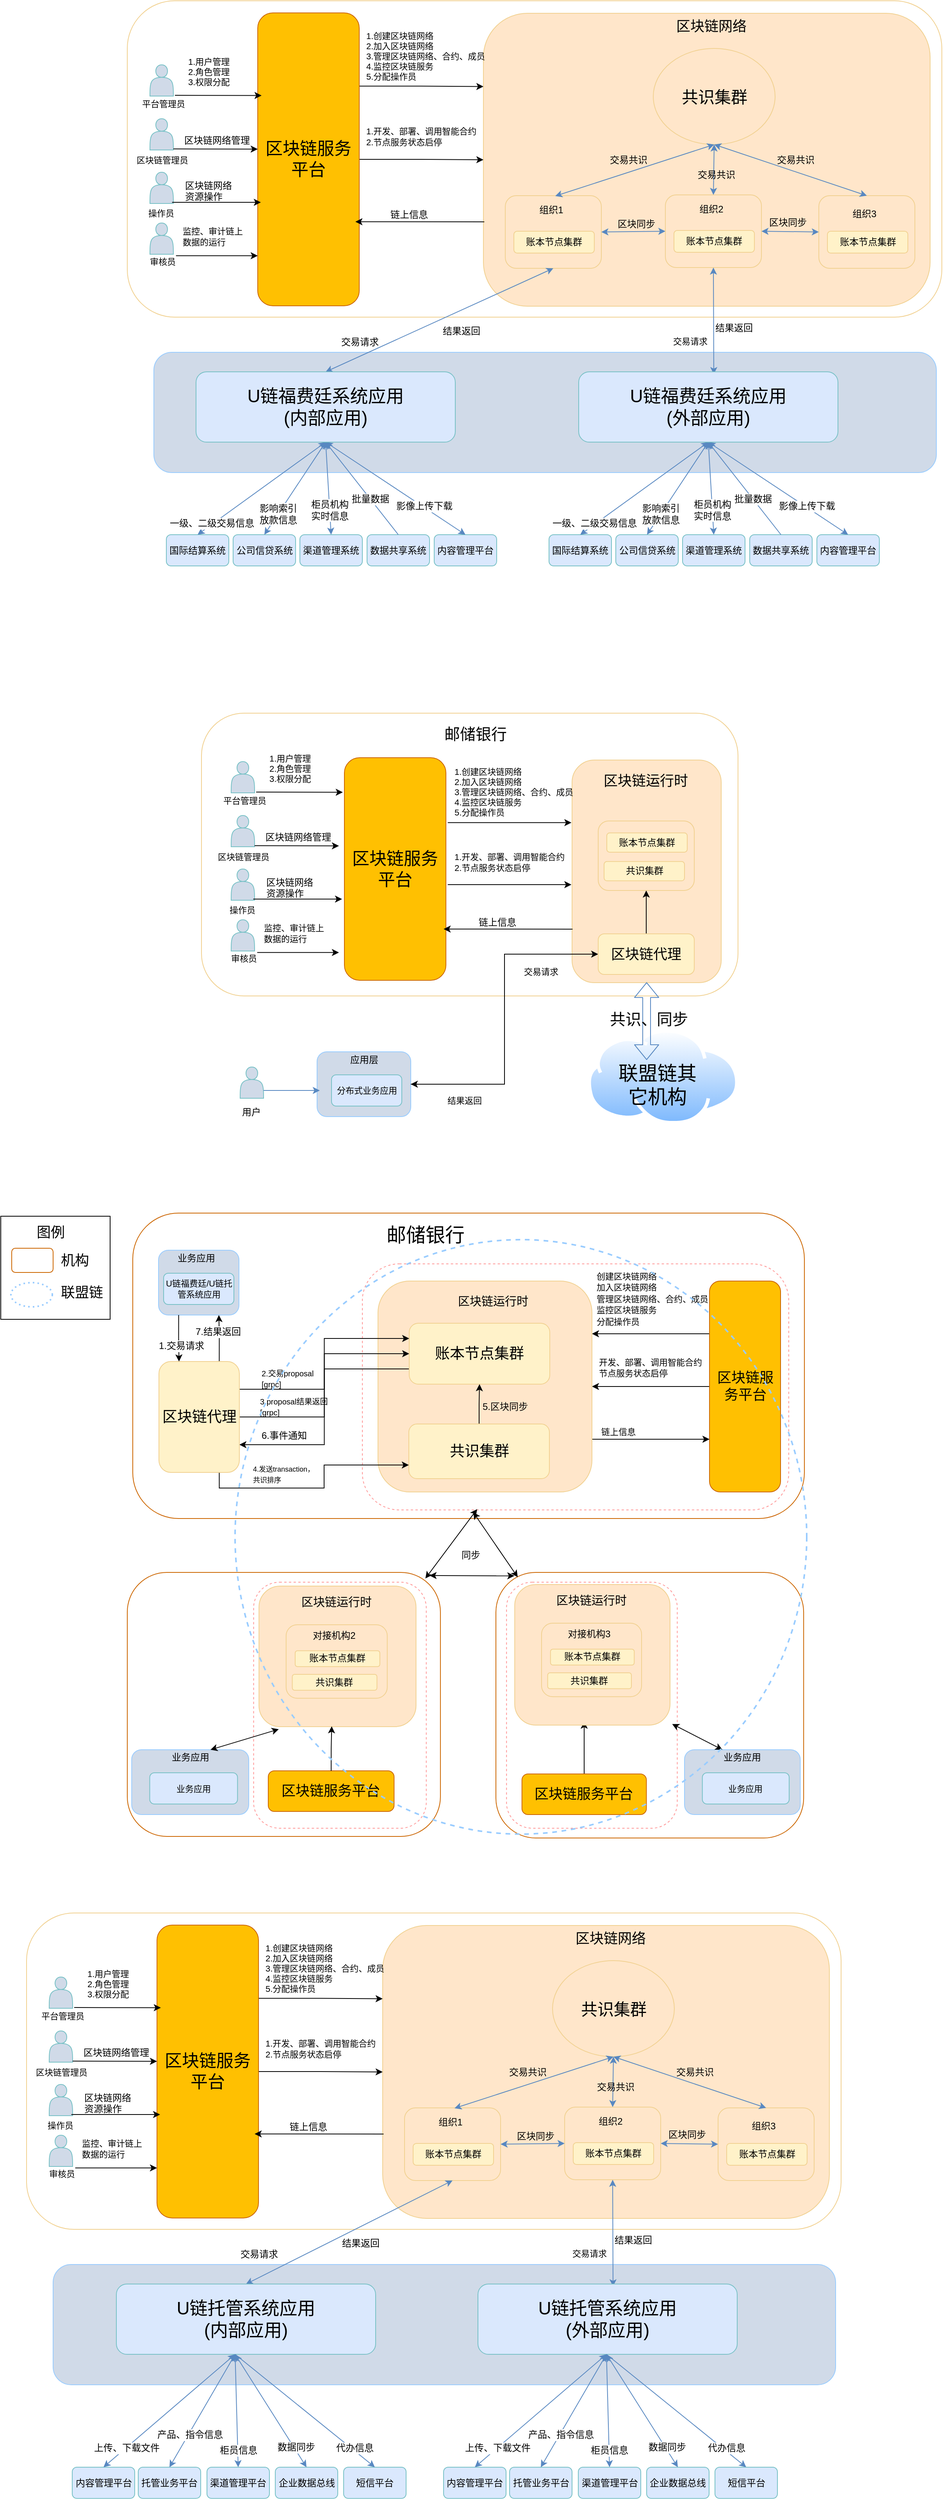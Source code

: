 <mxfile pages="1" version="11.2.4" type="github"><diagram id="iDARkXcZzcJDG8F0HFg4" name="Page-1"><mxGraphModel dx="1577" dy="975" grid="0" gridSize="10" guides="1" tooltips="1" connect="1" arrows="1" fold="1" page="1" pageScale="1" pageWidth="2339" pageHeight="3300" math="0" shadow="0"><root><mxCell id="0"/><mxCell id="1" parent="0"/><mxCell id="t2HBDKphy4kVw9wNb8UK-85" value="" style="rounded=1;whiteSpace=wrap;html=1;glass=0;strokeColor=#CC6600;strokeWidth=1;fillColor=none;fontSize=18;" parent="1" vertex="1"><mxGeometry x="221" y="1569" width="860" height="391" as="geometry"/></mxCell><mxCell id="rk_Y4q6PS6asLn8lbJ6u-253" value="" style="rounded=1;whiteSpace=wrap;html=1;strokeColor=#FF9999;strokeWidth=1;fillColor=#ffffff;fontSize=12;dashed=1;" vertex="1" parent="1"><mxGeometry x="515" y="1634" width="546" height="315" as="geometry"/></mxCell><mxCell id="rk_Y4q6PS6asLn8lbJ6u-251" value="" style="rounded=1;whiteSpace=wrap;html=1;strokeColor=#F1D191;fontSize=12;fillColor=#ffffff;" vertex="1" parent="1"><mxGeometry x="309" y="929" width="687" height="362" as="geometry"/></mxCell><mxCell id="rk_Y4q6PS6asLn8lbJ6u-34" value="" style="rounded=1;whiteSpace=wrap;html=1;fontSize=12;strokeColor=#F1D191;" vertex="1" parent="1"><mxGeometry x="214" y="17" width="1043" height="405" as="geometry"/></mxCell><mxCell id="z2rC9QvplmSaoAwjKpnh-84" value="" style="rounded=1;whiteSpace=wrap;html=1;strokeColor=#99CCFF;fillColor=#D0DAE8;fontSize=12;align=center;" parent="1" vertex="1"><mxGeometry x="248" y="467" width="1002" height="154" as="geometry"/></mxCell><mxCell id="rk_Y4q6PS6asLn8lbJ6u-250" style="edgeStyle=orthogonalEdgeStyle;rounded=0;orthogonalLoop=1;jettySize=auto;html=1;entryX=1;entryY=0.5;entryDx=0;entryDy=0;fontSize=12;exitX=0;exitY=0.5;exitDx=0;exitDy=0;" edge="1" parent="1" source="rk_Y4q6PS6asLn8lbJ6u-271" target="z2rC9QvplmSaoAwjKpnh-184"><mxGeometry relative="1" as="geometry"><mxPoint x="783" y="1245" as="sourcePoint"/></mxGeometry></mxCell><mxCell id="z2rC9QvplmSaoAwjKpnh-172" value="" style="rounded=1;whiteSpace=wrap;html=1;fillColor=#FFE6CA;fontSize=11;align=center;strokeColor=#F1D191;" parent="1" vertex="1"><mxGeometry x="783.5" y="989" width="191" height="285" as="geometry"/></mxCell><mxCell id="z2rC9QvplmSaoAwjKpnh-173" value="区块链运行时" style="rounded=0;whiteSpace=wrap;html=1;fillColor=none;fontSize=18;align=center;strokeColor=none;" parent="1" vertex="1"><mxGeometry x="818" y="1001" width="120" height="30" as="geometry"/></mxCell><mxCell id="z2rC9QvplmSaoAwjKpnh-229" value="" style="aspect=fixed;perimeter=ellipsePerimeter;html=1;align=center;shadow=0;dashed=0;spacingTop=3;image;image=img/lib/active_directory/internet_cloud.svg;rounded=1;strokeColor=#F1D191;fillColor=none;fontSize=12;" parent="1" vertex="1"><mxGeometry x="803" y="1333.5" width="194" height="122" as="geometry"/></mxCell><mxCell id="z2rC9QvplmSaoAwjKpnh-232" value="" style="shape=flexArrow;endArrow=classic;startArrow=classic;html=1;strokeColor=#5888C1;fontSize=12;" parent="1" edge="1"><mxGeometry width="50" height="50" relative="1" as="geometry"><mxPoint x="879" y="1373" as="sourcePoint"/><mxPoint x="879" y="1273.5" as="targetPoint"/></mxGeometry></mxCell><mxCell id="z2rC9QvplmSaoAwjKpnh-234" value="联盟链其它机构" style="rounded=1;whiteSpace=wrap;html=1;strokeColor=none;fillColor=none;fontSize=25;align=center;" parent="1" vertex="1"><mxGeometry x="832.5" y="1373.5" width="120" height="60" as="geometry"/></mxCell><mxCell id="z2rC9QvplmSaoAwjKpnh-235" value="共识、同步" style="text;html=1;resizable=0;points=[];autosize=1;align=left;verticalAlign=top;spacingTop=-4;fontSize=20;" parent="1" vertex="1"><mxGeometry x="829.5" y="1306" width="135" height="30" as="geometry"/></mxCell><mxCell id="z2rC9QvplmSaoAwjKpnh-174" value="交易请求" style="text;html=1;resizable=0;points=[];autosize=1;align=left;verticalAlign=top;spacingTop=-4;fontSize=11;" parent="1" vertex="1"><mxGeometry x="720" y="1250.5" width="54" height="13" as="geometry"/></mxCell><mxCell id="z2rC9QvplmSaoAwjKpnh-175" value="结果返回" style="text;html=1;resizable=0;points=[];autosize=1;align=left;verticalAlign=top;spacingTop=-4;fontSize=11;" parent="1" vertex="1"><mxGeometry x="622" y="1415.5" width="54" height="13" as="geometry"/></mxCell><mxCell id="z2rC9QvplmSaoAwjKpnh-183" value="" style="group" parent="1" vertex="1" connectable="0"><mxGeometry x="457" y="1362.5" width="120" height="83" as="geometry"/></mxCell><mxCell id="z2rC9QvplmSaoAwjKpnh-184" value="" style="rounded=1;whiteSpace=wrap;html=1;strokeColor=#99CCFF;fillColor=#D0DAE8;fontSize=12;align=center;" parent="z2rC9QvplmSaoAwjKpnh-183" vertex="1"><mxGeometry width="120" height="83" as="geometry"/></mxCell><mxCell id="z2rC9QvplmSaoAwjKpnh-185" value="应用层" style="rounded=1;whiteSpace=wrap;html=1;strokeColor=none;fillColor=none;fontSize=12;align=center;" parent="z2rC9QvplmSaoAwjKpnh-183" vertex="1"><mxGeometry x="18.5" width="83" height="20" as="geometry"/></mxCell><mxCell id="z2rC9QvplmSaoAwjKpnh-186" value="分布式业务应用" style="rounded=1;whiteSpace=wrap;html=1;fillColor=#DAE8FD;fontSize=11;align=center;strokeColor=#78C1C6;" parent="z2rC9QvplmSaoAwjKpnh-183" vertex="1"><mxGeometry x="18.5" y="29.5" width="90" height="40" as="geometry"/></mxCell><mxCell id="z2rC9QvplmSaoAwjKpnh-168" value="" style="shape=actor;whiteSpace=wrap;html=1;fillColor=#D0DAE8;strokeColor=#78C1C6;" parent="1" vertex="1"><mxGeometry x="358.5" y="1382" width="30" height="40" as="geometry"/></mxCell><mxCell id="z2rC9QvplmSaoAwjKpnh-169" value="用户" style="text;html=1;resizable=0;points=[];autosize=1;align=left;verticalAlign=top;spacingTop=-4;fontSize=12;" parent="1" vertex="1"><mxGeometry x="358.5" y="1429.5" width="34" height="14" as="geometry"/></mxCell><mxCell id="z2rC9QvplmSaoAwjKpnh-244" value="" style="endArrow=classic;html=1;strokeColor=#5888C1;fontSize=20;exitX=1;exitY=0.75;exitDx=0;exitDy=0;" parent="1" source="z2rC9QvplmSaoAwjKpnh-168" edge="1"><mxGeometry width="50" height="50" relative="1" as="geometry"><mxPoint x="399.5" y="1504" as="sourcePoint"/><mxPoint x="460.5" y="1412" as="targetPoint"/></mxGeometry></mxCell><mxCell id="rk_Y4q6PS6asLn8lbJ6u-308" style="edgeStyle=orthogonalEdgeStyle;rounded=0;orthogonalLoop=1;jettySize=auto;html=1;exitX=0;exitY=0.25;exitDx=0;exitDy=0;entryX=1;entryY=0.25;entryDx=0;entryDy=0;fontSize=12;" edge="1" parent="1" source="t2HBDKphy4kVw9wNb8UK-18" target="t2HBDKphy4kVw9wNb8UK-2"><mxGeometry relative="1" as="geometry"/></mxCell><mxCell id="rk_Y4q6PS6asLn8lbJ6u-309" style="edgeStyle=orthogonalEdgeStyle;rounded=0;orthogonalLoop=1;jettySize=auto;html=1;exitX=0;exitY=0.5;exitDx=0;exitDy=0;entryX=1;entryY=0.5;entryDx=0;entryDy=0;fontSize=12;" edge="1" parent="1" source="t2HBDKphy4kVw9wNb8UK-18" target="t2HBDKphy4kVw9wNb8UK-2"><mxGeometry relative="1" as="geometry"/></mxCell><mxCell id="t2HBDKphy4kVw9wNb8UK-18" value="区块链服务平台" style="rounded=1;whiteSpace=wrap;html=1;fillColor=#FFC001;fontSize=18;strokeColor=#CC6600;" parent="1" vertex="1"><mxGeometry x="959.5" y="1656" width="91" height="270" as="geometry"/></mxCell><mxCell id="vyD7ZtZbAgHN3C-LE3uY-45" value="公司信贷系统" style="rounded=1;whiteSpace=wrap;html=1;fillColor=#DAE8FD;fontSize=12;align=center;strokeColor=#78C1C6;" parent="1" vertex="1"><mxGeometry x="349.5" y="700.5" width="80" height="40" as="geometry"/></mxCell><mxCell id="vyD7ZtZbAgHN3C-LE3uY-46" value="渠道管理系统" style="rounded=1;whiteSpace=wrap;html=1;fillColor=#DAE8FD;fontSize=12;align=center;strokeColor=#78C1C6;" parent="1" vertex="1"><mxGeometry x="435" y="700.5" width="80" height="40" as="geometry"/></mxCell><mxCell id="vyD7ZtZbAgHN3C-LE3uY-47" value="数据共享系统" style="rounded=1;whiteSpace=wrap;html=1;fillColor=#DAE8FD;fontSize=12;align=center;strokeColor=#78C1C6;" parent="1" vertex="1"><mxGeometry x="521" y="700.5" width="80" height="40" as="geometry"/></mxCell><mxCell id="vyD7ZtZbAgHN3C-LE3uY-48" value="内容管理平台" style="rounded=1;whiteSpace=wrap;html=1;fillColor=#DAE8FD;fontSize=12;align=center;strokeColor=#78C1C6;" parent="1" vertex="1"><mxGeometry x="607" y="700.5" width="80" height="40" as="geometry"/></mxCell><mxCell id="vyD7ZtZbAgHN3C-LE3uY-49" value="国际结算系统" style="rounded=1;whiteSpace=wrap;html=1;fillColor=#DAE8FD;fontSize=12;align=center;strokeColor=#78C1C6;" parent="1" vertex="1"><mxGeometry x="264" y="700.5" width="80" height="40" as="geometry"/></mxCell><mxCell id="vyD7ZtZbAgHN3C-LE3uY-52" value="" style="endArrow=classic;startArrow=classic;html=1;strokeColor=#5888C1;fontSize=12;exitX=0.5;exitY=0;exitDx=0;exitDy=0;entryX=0.5;entryY=1;entryDx=0;entryDy=0;" parent="1" source="vyD7ZtZbAgHN3C-LE3uY-49" target="z2rC9QvplmSaoAwjKpnh-35" edge="1"><mxGeometry width="50" height="50" relative="1" as="geometry"><mxPoint x="653" y="640" as="sourcePoint"/><mxPoint x="703" y="590" as="targetPoint"/></mxGeometry></mxCell><mxCell id="vyD7ZtZbAgHN3C-LE3uY-58" value="一级、二级交易信息" style="text;html=1;resizable=0;points=[];align=center;verticalAlign=middle;labelBackgroundColor=#ffffff;fontSize=12;" parent="vyD7ZtZbAgHN3C-LE3uY-52" vertex="1" connectable="0"><mxGeometry x="-0.772" y="1" relative="1" as="geometry"><mxPoint as="offset"/></mxGeometry></mxCell><mxCell id="vyD7ZtZbAgHN3C-LE3uY-53" value="" style="endArrow=classic;startArrow=classic;html=1;strokeColor=#5888C1;fontSize=12;exitX=0.5;exitY=0;exitDx=0;exitDy=0;entryX=0.5;entryY=1;entryDx=0;entryDy=0;" parent="1" source="vyD7ZtZbAgHN3C-LE3uY-45" target="z2rC9QvplmSaoAwjKpnh-35" edge="1"><mxGeometry width="50" height="50" relative="1" as="geometry"><mxPoint x="727" y="654" as="sourcePoint"/><mxPoint x="777" y="604" as="targetPoint"/></mxGeometry></mxCell><mxCell id="vyD7ZtZbAgHN3C-LE3uY-59" value="影响索引&lt;br&gt;放款信息" style="text;html=1;resizable=0;points=[];align=center;verticalAlign=middle;labelBackgroundColor=#ffffff;fontSize=12;" parent="vyD7ZtZbAgHN3C-LE3uY-53" vertex="1" connectable="0"><mxGeometry x="-0.619" y="-3" relative="1" as="geometry"><mxPoint y="-6" as="offset"/></mxGeometry></mxCell><mxCell id="vyD7ZtZbAgHN3C-LE3uY-54" value="" style="endArrow=classic;startArrow=classic;html=1;strokeColor=#5888C1;fontSize=12;exitX=0.5;exitY=0;exitDx=0;exitDy=0;entryX=0.5;entryY=1;entryDx=0;entryDy=0;" parent="1" source="vyD7ZtZbAgHN3C-LE3uY-46" target="z2rC9QvplmSaoAwjKpnh-35" edge="1"><mxGeometry width="50" height="50" relative="1" as="geometry"><mxPoint x="794" y="649" as="sourcePoint"/><mxPoint x="844" y="599" as="targetPoint"/></mxGeometry></mxCell><mxCell id="vyD7ZtZbAgHN3C-LE3uY-60" value="柜员机构&lt;br&gt;实时信息" style="text;html=1;resizable=0;points=[];align=center;verticalAlign=middle;labelBackgroundColor=#ffffff;fontSize=12;" parent="vyD7ZtZbAgHN3C-LE3uY-54" vertex="1" connectable="0"><mxGeometry x="-0.471" relative="1" as="geometry"><mxPoint as="offset"/></mxGeometry></mxCell><mxCell id="vyD7ZtZbAgHN3C-LE3uY-56" value="" style="endArrow=classic;startArrow=classic;html=1;strokeColor=#5888C1;fontSize=12;exitX=0.5;exitY=0;exitDx=0;exitDy=0;entryX=0.5;entryY=1;entryDx=0;entryDy=0;" parent="1" source="vyD7ZtZbAgHN3C-LE3uY-48" target="z2rC9QvplmSaoAwjKpnh-35" edge="1"><mxGeometry width="50" height="50" relative="1" as="geometry"><mxPoint x="861" y="636" as="sourcePoint"/><mxPoint x="911" y="586" as="targetPoint"/></mxGeometry></mxCell><mxCell id="vyD7ZtZbAgHN3C-LE3uY-62" value="影像上传下载" style="text;html=1;resizable=0;points=[];align=center;verticalAlign=middle;labelBackgroundColor=#ffffff;fontSize=12;" parent="vyD7ZtZbAgHN3C-LE3uY-56" vertex="1" connectable="0"><mxGeometry x="-0.397" y="-1" relative="1" as="geometry"><mxPoint as="offset"/></mxGeometry></mxCell><mxCell id="vyD7ZtZbAgHN3C-LE3uY-57" value="" style="endArrow=classic;html=1;strokeColor=#5888C1;fontSize=12;entryX=0.5;entryY=1;entryDx=0;entryDy=0;exitX=0.5;exitY=0;exitDx=0;exitDy=0;" parent="1" source="vyD7ZtZbAgHN3C-LE3uY-47" target="z2rC9QvplmSaoAwjKpnh-35" edge="1"><mxGeometry width="50" height="50" relative="1" as="geometry"><mxPoint x="756" y="669" as="sourcePoint"/><mxPoint x="806" y="619" as="targetPoint"/></mxGeometry></mxCell><mxCell id="vyD7ZtZbAgHN3C-LE3uY-61" value="批量数据" style="text;html=1;resizable=0;points=[];align=center;verticalAlign=middle;labelBackgroundColor=#ffffff;fontSize=12;" parent="vyD7ZtZbAgHN3C-LE3uY-57" vertex="1" connectable="0"><mxGeometry x="-0.229" y="-1" relative="1" as="geometry"><mxPoint x="-1" as="offset"/></mxGeometry></mxCell><mxCell id="z2rC9QvplmSaoAwjKpnh-44" value="" style="rounded=1;whiteSpace=wrap;html=1;fillColor=#FFE6CA;fontSize=11;align=center;strokeColor=#F1D191;" parent="1" vertex="1"><mxGeometry x="670" y="33" width="572" height="375" as="geometry"/></mxCell><mxCell id="z2rC9QvplmSaoAwjKpnh-45" value="区块链网络" style="rounded=0;whiteSpace=wrap;html=1;fillColor=none;fontSize=18;align=center;strokeColor=none;" parent="1" vertex="1"><mxGeometry x="901.5" y="34.5" width="120" height="30" as="geometry"/></mxCell><mxCell id="z2rC9QvplmSaoAwjKpnh-39" value="交易请求" style="text;html=1;resizable=0;points=[];autosize=1;align=left;verticalAlign=top;spacingTop=-4;fontSize=12;" parent="1" vertex="1"><mxGeometry x="486" y="444" width="54" height="13" as="geometry"/></mxCell><mxCell id="z2rC9QvplmSaoAwjKpnh-94" value="" style="group" parent="1" vertex="1" connectable="0"><mxGeometry x="698" y="266.5" width="123" height="93" as="geometry"/></mxCell><mxCell id="z2rC9QvplmSaoAwjKpnh-92" value="" style="rounded=1;whiteSpace=wrap;html=1;strokeColor=#F1D191;fillColor=none;fontSize=12;align=center;" parent="z2rC9QvplmSaoAwjKpnh-94" vertex="1"><mxGeometry width="123" height="93" as="geometry"/></mxCell><mxCell id="z2rC9QvplmSaoAwjKpnh-93" value="组织1" style="rounded=1;whiteSpace=wrap;html=1;strokeColor=none;fillColor=none;fontSize=12;align=center;" parent="z2rC9QvplmSaoAwjKpnh-94" vertex="1"><mxGeometry x="19" y="5" width="80" height="27" as="geometry"/></mxCell><mxCell id="z2rC9QvplmSaoAwjKpnh-48" value="账本节点集群" style="rounded=1;whiteSpace=wrap;html=1;fillColor=#FFF2C9;fontSize=12;align=center;strokeColor=#F1D191;" parent="z2rC9QvplmSaoAwjKpnh-94" vertex="1"><mxGeometry x="11" y="45.5" width="103" height="28" as="geometry"/></mxCell><mxCell id="z2rC9QvplmSaoAwjKpnh-95" value="" style="group" parent="1" vertex="1" connectable="0"><mxGeometry x="903" y="265.5" width="123" height="93" as="geometry"/></mxCell><mxCell id="z2rC9QvplmSaoAwjKpnh-96" value="" style="rounded=1;whiteSpace=wrap;html=1;strokeColor=#F1D191;fillColor=none;fontSize=12;align=center;" parent="z2rC9QvplmSaoAwjKpnh-95" vertex="1"><mxGeometry width="123" height="93" as="geometry"/></mxCell><mxCell id="z2rC9QvplmSaoAwjKpnh-97" value="组织2" style="rounded=1;whiteSpace=wrap;html=1;strokeColor=none;fillColor=none;fontSize=12;align=center;" parent="z2rC9QvplmSaoAwjKpnh-95" vertex="1"><mxGeometry x="19" y="5" width="80" height="27" as="geometry"/></mxCell><mxCell id="z2rC9QvplmSaoAwjKpnh-98" value="账本节点集群" style="rounded=1;whiteSpace=wrap;html=1;fillColor=#FFF2C9;fontSize=12;align=center;strokeColor=#F1D191;" parent="z2rC9QvplmSaoAwjKpnh-95" vertex="1"><mxGeometry x="11" y="45.5" width="103" height="28" as="geometry"/></mxCell><mxCell id="z2rC9QvplmSaoAwjKpnh-38" value="" style="endArrow=classic;startArrow=classic;html=1;fontSize=11;exitX=0.5;exitY=0;exitDx=0;exitDy=0;strokeColor=#5888C1;entryX=0.5;entryY=1;entryDx=0;entryDy=0;" parent="1" source="z2rC9QvplmSaoAwjKpnh-35" target="z2rC9QvplmSaoAwjKpnh-92" edge="1"><mxGeometry width="50" height="50" relative="1" as="geometry"><mxPoint x="926.5" y="661.5" as="sourcePoint"/><mxPoint x="944.5" y="744.5" as="targetPoint"/></mxGeometry></mxCell><mxCell id="z2rC9QvplmSaoAwjKpnh-114" value="" style="endArrow=classic;startArrow=classic;html=1;strokeColor=#5888C1;fontSize=12;exitX=1;exitY=0.5;exitDx=0;exitDy=0;entryX=0;entryY=0.5;entryDx=0;entryDy=0;" parent="1" source="z2rC9QvplmSaoAwjKpnh-92" target="z2rC9QvplmSaoAwjKpnh-96" edge="1"><mxGeometry width="50" height="50" relative="1" as="geometry"><mxPoint x="865" y="342" as="sourcePoint"/><mxPoint x="915" y="292" as="targetPoint"/></mxGeometry></mxCell><mxCell id="z2rC9QvplmSaoAwjKpnh-115" value="区块同步" style="text;html=1;resizable=0;points=[];autosize=1;align=left;verticalAlign=top;spacingTop=-4;fontSize=12;" parent="1" vertex="1"><mxGeometry x="840" y="292.5" width="58" height="14" as="geometry"/></mxCell><mxCell id="z2rC9QvplmSaoAwjKpnh-104" value="共识集群" style="ellipse;whiteSpace=wrap;html=1;rounded=1;strokeColor=#F1D191;fillColor=none;fontSize=21;align=center;" parent="1" vertex="1"><mxGeometry x="887.5" y="78" width="156" height="123" as="geometry"/></mxCell><mxCell id="z2rC9QvplmSaoAwjKpnh-139" value="" style="endArrow=classic;startArrow=classic;html=1;strokeColor=#5888C1;fontSize=21;entryX=0.5;entryY=1;entryDx=0;entryDy=0;" parent="1" target="z2rC9QvplmSaoAwjKpnh-104" edge="1"><mxGeometry width="50" height="50" relative="1" as="geometry"><mxPoint x="762" y="267" as="sourcePoint"/><mxPoint x="791" y="214" as="targetPoint"/></mxGeometry></mxCell><mxCell id="z2rC9QvplmSaoAwjKpnh-141" value="交易共识" style="text;html=1;resizable=0;points=[];autosize=1;align=left;verticalAlign=top;spacingTop=-4;fontSize=12;" parent="1" vertex="1"><mxGeometry x="829.5" y="211" width="58" height="14" as="geometry"/></mxCell><mxCell id="vyD7ZtZbAgHN3C-LE3uY-136" value="" style="endArrow=classic;startArrow=classic;html=1;strokeColor=#5888C1;fontSize=12;entryX=0.5;entryY=1;entryDx=0;entryDy=0;" parent="1" target="z2rC9QvplmSaoAwjKpnh-96" edge="1"><mxGeometry width="50" height="50" relative="1" as="geometry"><mxPoint x="965" y="495" as="sourcePoint"/><mxPoint x="1003" y="406" as="targetPoint"/></mxGeometry></mxCell><mxCell id="vyD7ZtZbAgHN3C-LE3uY-139" value="交易请求" style="text;html=1;resizable=0;points=[];autosize=1;align=left;verticalAlign=top;spacingTop=-4;fontSize=11;" parent="1" vertex="1"><mxGeometry x="911" y="444" width="54" height="13" as="geometry"/></mxCell><mxCell id="z2rC9QvplmSaoAwjKpnh-35" value="U链福费廷系统应用&lt;br&gt;(内部应用)" style="rounded=1;whiteSpace=wrap;html=1;fillColor=#DAE8FD;fontSize=23;align=center;strokeColor=#78C1C6;" parent="1" vertex="1"><mxGeometry x="302" y="492" width="332" height="90" as="geometry"/></mxCell><mxCell id="z2rC9QvplmSaoAwjKpnh-101" value="组织3" style="rounded=1;whiteSpace=wrap;html=1;strokeColor=none;fillColor=none;fontSize=12;align=center;" parent="1" vertex="1"><mxGeometry x="1117.5" y="276.5" width="80" height="27" as="geometry"/></mxCell><mxCell id="z2rC9QvplmSaoAwjKpnh-100" value="" style="rounded=1;whiteSpace=wrap;html=1;strokeColor=#F1D191;fillColor=none;fontSize=12;align=center;" parent="1" vertex="1"><mxGeometry x="1099.5" y="266.5" width="123" height="93" as="geometry"/></mxCell><mxCell id="z2rC9QvplmSaoAwjKpnh-102" value="账本节点集群" style="rounded=1;whiteSpace=wrap;html=1;fillColor=#FFF2C9;fontSize=12;align=center;strokeColor=#F1D191;" parent="1" vertex="1"><mxGeometry x="1110.5" y="312" width="103" height="28" as="geometry"/></mxCell><mxCell id="vyD7ZtZbAgHN3C-LE3uY-171" value="" style="endArrow=classic;startArrow=classic;html=1;strokeColor=#5888C1;fontSize=12;exitX=1;exitY=0.5;exitDx=0;exitDy=0;entryX=0;entryY=0.5;entryDx=0;entryDy=0;" parent="1" source="z2rC9QvplmSaoAwjKpnh-96" target="z2rC9QvplmSaoAwjKpnh-100" edge="1"><mxGeometry width="50" height="50" relative="1" as="geometry"><mxPoint x="1057" y="264" as="sourcePoint"/><mxPoint x="1107" y="214" as="targetPoint"/></mxGeometry></mxCell><mxCell id="vyD7ZtZbAgHN3C-LE3uY-172" value="区块同步" style="text;html=1;resizable=0;points=[];autosize=1;align=left;verticalAlign=top;spacingTop=-4;fontSize=12;" parent="1" vertex="1"><mxGeometry x="1034" y="290.5" width="58" height="14" as="geometry"/></mxCell><mxCell id="vyD7ZtZbAgHN3C-LE3uY-174" value="" style="endArrow=classic;startArrow=classic;html=1;strokeColor=#5888C1;fontSize=12;entryX=0.5;entryY=1;entryDx=0;entryDy=0;exitX=0.5;exitY=0;exitDx=0;exitDy=0;" parent="1" source="z2rC9QvplmSaoAwjKpnh-96" target="z2rC9QvplmSaoAwjKpnh-104" edge="1"><mxGeometry width="50" height="50" relative="1" as="geometry"><mxPoint x="1267" y="541" as="sourcePoint"/><mxPoint x="1317" y="491" as="targetPoint"/></mxGeometry></mxCell><mxCell id="vyD7ZtZbAgHN3C-LE3uY-179" value="交易共识" style="text;html=1;resizable=0;points=[];align=center;verticalAlign=middle;labelBackgroundColor=none;" parent="vyD7ZtZbAgHN3C-LE3uY-174" vertex="1" connectable="0"><mxGeometry x="-0.23" y="-3" relative="1" as="geometry"><mxPoint y="-1" as="offset"/></mxGeometry></mxCell><mxCell id="vyD7ZtZbAgHN3C-LE3uY-175" value="" style="endArrow=classic;startArrow=classic;html=1;strokeColor=#5888C1;fontSize=12;entryX=0.5;entryY=1;entryDx=0;entryDy=0;exitX=0.5;exitY=0;exitDx=0;exitDy=0;" parent="1" source="z2rC9QvplmSaoAwjKpnh-100" target="z2rC9QvplmSaoAwjKpnh-104" edge="1"><mxGeometry width="50" height="50" relative="1" as="geometry"><mxPoint x="1115" y="226" as="sourcePoint"/><mxPoint x="1165" y="176" as="targetPoint"/></mxGeometry></mxCell><mxCell id="vyD7ZtZbAgHN3C-LE3uY-176" value="交易共识" style="text;html=1;resizable=0;points=[];autosize=1;align=left;verticalAlign=top;spacingTop=-4;fontSize=12;" parent="1" vertex="1"><mxGeometry x="1043.5" y="211" width="58" height="14" as="geometry"/></mxCell><mxCell id="rk_Y4q6PS6asLn8lbJ6u-2" style="edgeStyle=orthogonalEdgeStyle;rounded=0;orthogonalLoop=1;jettySize=auto;html=1;exitX=1;exitY=0.5;exitDx=0;exitDy=0;entryX=0;entryY=0.5;entryDx=0;entryDy=0;" edge="1" parent="1" source="z2rC9QvplmSaoAwjKpnh-2" target="z2rC9QvplmSaoAwjKpnh-44"><mxGeometry relative="1" as="geometry"/></mxCell><mxCell id="rk_Y4q6PS6asLn8lbJ6u-3" style="edgeStyle=orthogonalEdgeStyle;rounded=0;orthogonalLoop=1;jettySize=auto;html=1;exitX=1;exitY=0.25;exitDx=0;exitDy=0;entryX=0;entryY=0.25;entryDx=0;entryDy=0;" edge="1" parent="1" source="z2rC9QvplmSaoAwjKpnh-2" target="z2rC9QvplmSaoAwjKpnh-44"><mxGeometry relative="1" as="geometry"/></mxCell><mxCell id="z2rC9QvplmSaoAwjKpnh-2" value="区块链服务平台" style="rounded=1;whiteSpace=wrap;html=1;fillColor=#FFC001;fontSize=22;strokeColor=#CC6600;" parent="1" vertex="1"><mxGeometry x="381" y="32.5" width="130" height="375" as="geometry"/></mxCell><mxCell id="z2rC9QvplmSaoAwjKpnh-15" value="" style="shape=actor;whiteSpace=wrap;html=1;fillColor=#D0DAE8;strokeColor=#78C1C6;" parent="1" vertex="1"><mxGeometry x="243" y="168" width="30" height="40" as="geometry"/></mxCell><mxCell id="z2rC9QvplmSaoAwjKpnh-8" value="平台管理员" style="text;html=1;resizable=0;points=[];autosize=1;align=left;verticalAlign=top;spacingTop=-4;fontSize=11;" parent="1" vertex="1"><mxGeometry x="230.5" y="140" width="80" height="20" as="geometry"/></mxCell><mxCell id="z2rC9QvplmSaoAwjKpnh-19" value="区块链管理员" style="text;html=1;resizable=0;points=[];autosize=1;align=left;verticalAlign=top;spacingTop=-4;fontSize=11;" parent="1" vertex="1"><mxGeometry x="224" y="212" width="80" height="10" as="geometry"/></mxCell><mxCell id="z2rC9QvplmSaoAwjKpnh-21" value="1.创建区块链网络&lt;br&gt;2.加入区块链网络&lt;br&gt;3.管理区块链网络、合约、成员&lt;br&gt;4.监控区块链服务&lt;br&gt;5.分配操作员" style="rounded=0;whiteSpace=wrap;html=1;fillColor=none;fontSize=11;align=left;strokeColor=none;" parent="1" vertex="1"><mxGeometry x="517.5" y="53.5" width="165" height="68" as="geometry"/></mxCell><mxCell id="z2rC9QvplmSaoAwjKpnh-4" value="" style="shape=actor;whiteSpace=wrap;html=1;fillColor=#D0DAE8;strokeColor=#78C1C6;" parent="1" vertex="1"><mxGeometry x="243" y="99" width="30" height="40" as="geometry"/></mxCell><mxCell id="z2rC9QvplmSaoAwjKpnh-12" value="1.用户管理&lt;br&gt;2.角色管理&lt;br&gt;3.权限分配" style="rounded=0;whiteSpace=wrap;html=1;fontSize=11;strokeColor=none;fillColor=none;align=left;" parent="1" vertex="1"><mxGeometry x="289.5" y="77" width="77" height="62" as="geometry"/></mxCell><mxCell id="z2rC9QvplmSaoAwjKpnh-24" value="" style="shape=actor;whiteSpace=wrap;html=1;fillColor=#D0DAE8;strokeColor=#78C1C6;" parent="1" vertex="1"><mxGeometry x="243" y="236.5" width="30" height="40" as="geometry"/></mxCell><mxCell id="z2rC9QvplmSaoAwjKpnh-25" value="操作员" style="text;html=1;resizable=0;points=[];autosize=1;align=left;verticalAlign=top;spacingTop=-4;fontSize=11;" parent="1" vertex="1"><mxGeometry x="239" y="279.5" width="50" height="10" as="geometry"/></mxCell><mxCell id="z2rC9QvplmSaoAwjKpnh-26" value="1.开发、部署、调用智能合约&lt;br&gt;2.节点服务状态启停" style="rounded=0;whiteSpace=wrap;html=1;fillColor=none;fontSize=11;align=left;strokeColor=none;" parent="1" vertex="1"><mxGeometry x="517.5" y="171" width="150" height="40" as="geometry"/></mxCell><mxCell id="z2rC9QvplmSaoAwjKpnh-29" value="" style="shape=actor;whiteSpace=wrap;html=1;fillColor=#D0DAE8;strokeColor=#78C1C6;" parent="1" vertex="1"><mxGeometry x="243" y="301.5" width="30" height="40" as="geometry"/></mxCell><mxCell id="z2rC9QvplmSaoAwjKpnh-30" value="审核员" style="text;html=1;resizable=0;points=[];autosize=1;align=left;verticalAlign=top;spacingTop=-4;fontSize=11;" parent="1" vertex="1"><mxGeometry x="241" y="341.5" width="50" height="10" as="geometry"/></mxCell><mxCell id="z2rC9QvplmSaoAwjKpnh-31" value="监控、审计链上&lt;br&gt;数据的运行" style="rounded=0;whiteSpace=wrap;html=1;fillColor=none;fontSize=11;align=left;strokeColor=none;" parent="1" vertex="1"><mxGeometry x="283" y="301.5" width="95" height="35" as="geometry"/></mxCell><mxCell id="rk_Y4q6PS6asLn8lbJ6u-5" value="" style="endArrow=classic;html=1;exitX=0.002;exitY=0.712;exitDx=0;exitDy=0;exitPerimeter=0;entryX=0.962;entryY=0.713;entryDx=0;entryDy=0;entryPerimeter=0;" edge="1" parent="1" source="z2rC9QvplmSaoAwjKpnh-44" target="z2rC9QvplmSaoAwjKpnh-2"><mxGeometry width="50" height="50" relative="1" as="geometry"><mxPoint x="533" y="323" as="sourcePoint"/><mxPoint x="583" y="273" as="targetPoint"/></mxGeometry></mxCell><mxCell id="rk_Y4q6PS6asLn8lbJ6u-6" value="链上信息" style="text;html=1;resizable=0;points=[];autosize=1;align=left;verticalAlign=top;spacingTop=-4;" vertex="1" parent="1"><mxGeometry x="549" y="281" width="58" height="14" as="geometry"/></mxCell><mxCell id="rk_Y4q6PS6asLn8lbJ6u-7" value="" style="endArrow=classic;html=1;entryX=0.038;entryY=0.282;entryDx=0;entryDy=0;entryPerimeter=0;" edge="1" parent="1" target="z2rC9QvplmSaoAwjKpnh-2"><mxGeometry width="50" height="50" relative="1" as="geometry"><mxPoint x="275" y="138" as="sourcePoint"/><mxPoint x="340" y="97" as="targetPoint"/></mxGeometry></mxCell><mxCell id="rk_Y4q6PS6asLn8lbJ6u-10" value="" style="endArrow=classic;html=1;exitX=0.613;exitY=-0.533;exitDx=0;exitDy=0;exitPerimeter=0;entryX=0;entryY=0.465;entryDx=0;entryDy=0;entryPerimeter=0;" edge="1" parent="1" source="z2rC9QvplmSaoAwjKpnh-19" target="z2rC9QvplmSaoAwjKpnh-2"><mxGeometry width="50" height="50" relative="1" as="geometry"><mxPoint x="153" y="257" as="sourcePoint"/><mxPoint x="203" y="207" as="targetPoint"/></mxGeometry></mxCell><mxCell id="rk_Y4q6PS6asLn8lbJ6u-11" value="区块链网络管理" style="text;html=1;resizable=0;points=[];autosize=1;align=left;verticalAlign=top;spacingTop=-4;" vertex="1" parent="1"><mxGeometry x="285" y="186" width="94" height="14" as="geometry"/></mxCell><mxCell id="rk_Y4q6PS6asLn8lbJ6u-12" value="" style="endArrow=classic;html=1;exitX=0.647;exitY=-0.45;exitDx=0;exitDy=0;exitPerimeter=0;" edge="1" parent="1" source="z2rC9QvplmSaoAwjKpnh-25"><mxGeometry width="50" height="50" relative="1" as="geometry"><mxPoint x="303" y="442" as="sourcePoint"/><mxPoint x="385" y="275" as="targetPoint"/></mxGeometry></mxCell><mxCell id="rk_Y4q6PS6asLn8lbJ6u-13" value="区块链网络&lt;br&gt;资源操作" style="text;html=1;resizable=0;points=[];autosize=1;align=left;verticalAlign=top;spacingTop=-4;" vertex="1" parent="1"><mxGeometry x="286" y="244" width="70" height="28" as="geometry"/></mxCell><mxCell id="rk_Y4q6PS6asLn8lbJ6u-14" value="" style="endArrow=classic;html=1;exitX=0.707;exitY=0.183;exitDx=0;exitDy=0;exitPerimeter=0;entryX=0;entryY=0.829;entryDx=0;entryDy=0;entryPerimeter=0;" edge="1" parent="1" source="z2rC9QvplmSaoAwjKpnh-30" target="z2rC9QvplmSaoAwjKpnh-2"><mxGeometry width="50" height="50" relative="1" as="geometry"><mxPoint x="301" y="463" as="sourcePoint"/><mxPoint x="351" y="413" as="targetPoint"/></mxGeometry></mxCell><mxCell id="rk_Y4q6PS6asLn8lbJ6u-15" value="公司信贷系统" style="rounded=1;whiteSpace=wrap;html=1;fillColor=#DAE8FD;fontSize=12;align=center;strokeColor=#78C1C6;" vertex="1" parent="1"><mxGeometry x="839.5" y="700.5" width="80" height="40" as="geometry"/></mxCell><mxCell id="rk_Y4q6PS6asLn8lbJ6u-16" value="渠道管理系统" style="rounded=1;whiteSpace=wrap;html=1;fillColor=#DAE8FD;fontSize=12;align=center;strokeColor=#78C1C6;" vertex="1" parent="1"><mxGeometry x="925" y="700.5" width="80" height="40" as="geometry"/></mxCell><mxCell id="rk_Y4q6PS6asLn8lbJ6u-17" value="数据共享系统" style="rounded=1;whiteSpace=wrap;html=1;fillColor=#DAE8FD;fontSize=12;align=center;strokeColor=#78C1C6;" vertex="1" parent="1"><mxGeometry x="1011" y="700.5" width="80" height="40" as="geometry"/></mxCell><mxCell id="rk_Y4q6PS6asLn8lbJ6u-18" value="内容管理平台" style="rounded=1;whiteSpace=wrap;html=1;fillColor=#DAE8FD;fontSize=12;align=center;strokeColor=#78C1C6;" vertex="1" parent="1"><mxGeometry x="1097" y="700.5" width="80" height="40" as="geometry"/></mxCell><mxCell id="rk_Y4q6PS6asLn8lbJ6u-19" value="国际结算系统" style="rounded=1;whiteSpace=wrap;html=1;fillColor=#DAE8FD;fontSize=12;align=center;strokeColor=#78C1C6;" vertex="1" parent="1"><mxGeometry x="754" y="700.5" width="80" height="40" as="geometry"/></mxCell><mxCell id="rk_Y4q6PS6asLn8lbJ6u-20" value="" style="endArrow=classic;startArrow=classic;html=1;strokeColor=#5888C1;fontSize=12;exitX=0.5;exitY=0;exitDx=0;exitDy=0;entryX=0.5;entryY=1;entryDx=0;entryDy=0;" edge="1" source="rk_Y4q6PS6asLn8lbJ6u-19" target="rk_Y4q6PS6asLn8lbJ6u-30" parent="1"><mxGeometry width="50" height="50" relative="1" as="geometry"><mxPoint x="1143" y="640" as="sourcePoint"/><mxPoint x="1193" y="590" as="targetPoint"/></mxGeometry></mxCell><mxCell id="rk_Y4q6PS6asLn8lbJ6u-21" value="一级、二级交易信息" style="text;html=1;resizable=0;points=[];align=center;verticalAlign=middle;labelBackgroundColor=#ffffff;fontSize=12;" vertex="1" connectable="0" parent="rk_Y4q6PS6asLn8lbJ6u-20"><mxGeometry x="-0.772" y="1" relative="1" as="geometry"><mxPoint as="offset"/></mxGeometry></mxCell><mxCell id="rk_Y4q6PS6asLn8lbJ6u-22" value="" style="endArrow=classic;startArrow=classic;html=1;strokeColor=#5888C1;fontSize=12;exitX=0.5;exitY=0;exitDx=0;exitDy=0;entryX=0.5;entryY=1;entryDx=0;entryDy=0;" edge="1" source="rk_Y4q6PS6asLn8lbJ6u-15" target="rk_Y4q6PS6asLn8lbJ6u-30" parent="1"><mxGeometry width="50" height="50" relative="1" as="geometry"><mxPoint x="1217" y="654" as="sourcePoint"/><mxPoint x="1267" y="604" as="targetPoint"/></mxGeometry></mxCell><mxCell id="rk_Y4q6PS6asLn8lbJ6u-23" value="影响索引&lt;br&gt;放款信息" style="text;html=1;resizable=0;points=[];align=center;verticalAlign=middle;labelBackgroundColor=#ffffff;fontSize=12;" vertex="1" connectable="0" parent="rk_Y4q6PS6asLn8lbJ6u-22"><mxGeometry x="-0.619" y="-3" relative="1" as="geometry"><mxPoint y="-6" as="offset"/></mxGeometry></mxCell><mxCell id="rk_Y4q6PS6asLn8lbJ6u-24" value="" style="endArrow=classic;startArrow=classic;html=1;strokeColor=#5888C1;fontSize=12;exitX=0.5;exitY=0;exitDx=0;exitDy=0;entryX=0.5;entryY=1;entryDx=0;entryDy=0;" edge="1" source="rk_Y4q6PS6asLn8lbJ6u-16" target="rk_Y4q6PS6asLn8lbJ6u-30" parent="1"><mxGeometry width="50" height="50" relative="1" as="geometry"><mxPoint x="1284" y="649" as="sourcePoint"/><mxPoint x="1334" y="599" as="targetPoint"/></mxGeometry></mxCell><mxCell id="rk_Y4q6PS6asLn8lbJ6u-25" value="柜员机构&lt;br&gt;实时信息" style="text;html=1;resizable=0;points=[];align=center;verticalAlign=middle;labelBackgroundColor=#ffffff;fontSize=12;" vertex="1" connectable="0" parent="rk_Y4q6PS6asLn8lbJ6u-24"><mxGeometry x="-0.471" relative="1" as="geometry"><mxPoint as="offset"/></mxGeometry></mxCell><mxCell id="rk_Y4q6PS6asLn8lbJ6u-26" value="" style="endArrow=classic;startArrow=classic;html=1;strokeColor=#5888C1;fontSize=12;exitX=0.5;exitY=0;exitDx=0;exitDy=0;entryX=0.5;entryY=1;entryDx=0;entryDy=0;" edge="1" source="rk_Y4q6PS6asLn8lbJ6u-18" target="rk_Y4q6PS6asLn8lbJ6u-30" parent="1"><mxGeometry width="50" height="50" relative="1" as="geometry"><mxPoint x="1351" y="636" as="sourcePoint"/><mxPoint x="1401" y="586" as="targetPoint"/></mxGeometry></mxCell><mxCell id="rk_Y4q6PS6asLn8lbJ6u-27" value="影像上传下载" style="text;html=1;resizable=0;points=[];align=center;verticalAlign=middle;labelBackgroundColor=#ffffff;fontSize=12;" vertex="1" connectable="0" parent="rk_Y4q6PS6asLn8lbJ6u-26"><mxGeometry x="-0.397" y="-1" relative="1" as="geometry"><mxPoint as="offset"/></mxGeometry></mxCell><mxCell id="rk_Y4q6PS6asLn8lbJ6u-28" value="" style="endArrow=classic;html=1;strokeColor=#5888C1;fontSize=12;entryX=0.5;entryY=1;entryDx=0;entryDy=0;exitX=0.5;exitY=0;exitDx=0;exitDy=0;" edge="1" source="rk_Y4q6PS6asLn8lbJ6u-17" target="rk_Y4q6PS6asLn8lbJ6u-30" parent="1"><mxGeometry width="50" height="50" relative="1" as="geometry"><mxPoint x="1246" y="669" as="sourcePoint"/><mxPoint x="1296" y="619" as="targetPoint"/></mxGeometry></mxCell><mxCell id="rk_Y4q6PS6asLn8lbJ6u-29" value="批量数据" style="text;html=1;resizable=0;points=[];align=center;verticalAlign=middle;labelBackgroundColor=#ffffff;fontSize=12;" vertex="1" connectable="0" parent="rk_Y4q6PS6asLn8lbJ6u-28"><mxGeometry x="-0.229" y="-1" relative="1" as="geometry"><mxPoint x="-1" as="offset"/></mxGeometry></mxCell><mxCell id="rk_Y4q6PS6asLn8lbJ6u-30" value="U链福费廷系统应用&lt;br&gt;(外部应用)" style="rounded=1;whiteSpace=wrap;html=1;fillColor=#DAE8FD;fontSize=23;align=center;strokeColor=#78C1C6;" vertex="1" parent="1"><mxGeometry x="792" y="492" width="332" height="90" as="geometry"/></mxCell><mxCell id="rk_Y4q6PS6asLn8lbJ6u-31" value="结果返回" style="text;html=1;resizable=0;points=[];autosize=1;align=left;verticalAlign=top;spacingTop=-4;fontSize=12;" vertex="1" parent="1"><mxGeometry x="964.5" y="426" width="102" height="28" as="geometry"/></mxCell><mxCell id="rk_Y4q6PS6asLn8lbJ6u-33" value="结果返回" style="text;html=1;resizable=0;points=[];autosize=1;align=left;verticalAlign=top;spacingTop=-4;fontSize=12;" vertex="1" parent="1"><mxGeometry x="616" y="430" width="58" height="14" as="geometry"/></mxCell><mxCell id="rk_Y4q6PS6asLn8lbJ6u-35" value="" style="rounded=1;whiteSpace=wrap;html=1;fontSize=12;strokeColor=#F1D191;" vertex="1" parent="1"><mxGeometry x="85" y="2465" width="1043" height="405" as="geometry"/></mxCell><mxCell id="rk_Y4q6PS6asLn8lbJ6u-36" value="" style="rounded=1;whiteSpace=wrap;html=1;strokeColor=#99CCFF;fillColor=#D0DAE8;fontSize=12;align=center;" vertex="1" parent="1"><mxGeometry x="119" y="2915" width="1002" height="154" as="geometry"/></mxCell><mxCell id="rk_Y4q6PS6asLn8lbJ6u-52" value="" style="rounded=1;whiteSpace=wrap;html=1;fillColor=#FFE6CA;fontSize=11;align=center;strokeColor=#F1D191;" vertex="1" parent="1"><mxGeometry x="541" y="2481" width="572" height="375" as="geometry"/></mxCell><mxCell id="rk_Y4q6PS6asLn8lbJ6u-53" value="区块链网络" style="rounded=0;whiteSpace=wrap;html=1;fillColor=none;fontSize=18;align=center;strokeColor=none;" vertex="1" parent="1"><mxGeometry x="772.5" y="2482.5" width="120" height="30" as="geometry"/></mxCell><mxCell id="rk_Y4q6PS6asLn8lbJ6u-54" value="交易请求" style="text;html=1;resizable=0;points=[];autosize=1;align=left;verticalAlign=top;spacingTop=-4;fontSize=12;" vertex="1" parent="1"><mxGeometry x="357" y="2892" width="54" height="13" as="geometry"/></mxCell><mxCell id="rk_Y4q6PS6asLn8lbJ6u-55" value="" style="group" vertex="1" connectable="0" parent="1"><mxGeometry x="569" y="2714.5" width="123" height="93" as="geometry"/></mxCell><mxCell id="rk_Y4q6PS6asLn8lbJ6u-56" value="" style="rounded=1;whiteSpace=wrap;html=1;strokeColor=#F1D191;fillColor=none;fontSize=12;align=center;" vertex="1" parent="rk_Y4q6PS6asLn8lbJ6u-55"><mxGeometry width="123" height="93" as="geometry"/></mxCell><mxCell id="rk_Y4q6PS6asLn8lbJ6u-57" value="组织1" style="rounded=1;whiteSpace=wrap;html=1;strokeColor=none;fillColor=none;fontSize=12;align=center;" vertex="1" parent="rk_Y4q6PS6asLn8lbJ6u-55"><mxGeometry x="19" y="5" width="80" height="27" as="geometry"/></mxCell><mxCell id="rk_Y4q6PS6asLn8lbJ6u-58" value="账本节点集群" style="rounded=1;whiteSpace=wrap;html=1;fillColor=#FFF2C9;fontSize=12;align=center;strokeColor=#F1D191;" vertex="1" parent="rk_Y4q6PS6asLn8lbJ6u-55"><mxGeometry x="11" y="45.5" width="103" height="28" as="geometry"/></mxCell><mxCell id="rk_Y4q6PS6asLn8lbJ6u-59" value="" style="group" vertex="1" connectable="0" parent="1"><mxGeometry x="774" y="2713.5" width="123" height="93" as="geometry"/></mxCell><mxCell id="rk_Y4q6PS6asLn8lbJ6u-60" value="" style="rounded=1;whiteSpace=wrap;html=1;strokeColor=#F1D191;fillColor=none;fontSize=12;align=center;" vertex="1" parent="rk_Y4q6PS6asLn8lbJ6u-59"><mxGeometry width="123" height="93" as="geometry"/></mxCell><mxCell id="rk_Y4q6PS6asLn8lbJ6u-61" value="组织2" style="rounded=1;whiteSpace=wrap;html=1;strokeColor=none;fillColor=none;fontSize=12;align=center;" vertex="1" parent="rk_Y4q6PS6asLn8lbJ6u-59"><mxGeometry x="19" y="5" width="80" height="27" as="geometry"/></mxCell><mxCell id="rk_Y4q6PS6asLn8lbJ6u-62" value="账本节点集群" style="rounded=1;whiteSpace=wrap;html=1;fillColor=#FFF2C9;fontSize=12;align=center;strokeColor=#F1D191;" vertex="1" parent="rk_Y4q6PS6asLn8lbJ6u-59"><mxGeometry x="11" y="45.5" width="103" height="28" as="geometry"/></mxCell><mxCell id="rk_Y4q6PS6asLn8lbJ6u-63" value="" style="endArrow=classic;startArrow=classic;html=1;fontSize=11;exitX=0.5;exitY=0;exitDx=0;exitDy=0;strokeColor=#5888C1;entryX=0.5;entryY=1;entryDx=0;entryDy=0;" edge="1" source="rk_Y4q6PS6asLn8lbJ6u-71" target="rk_Y4q6PS6asLn8lbJ6u-56" parent="1"><mxGeometry width="50" height="50" relative="1" as="geometry"><mxPoint x="797.5" y="3109.5" as="sourcePoint"/><mxPoint x="815.5" y="3192.5" as="targetPoint"/></mxGeometry></mxCell><mxCell id="rk_Y4q6PS6asLn8lbJ6u-64" value="" style="endArrow=classic;startArrow=classic;html=1;strokeColor=#5888C1;fontSize=12;exitX=1;exitY=0.5;exitDx=0;exitDy=0;entryX=0;entryY=0.5;entryDx=0;entryDy=0;" edge="1" source="rk_Y4q6PS6asLn8lbJ6u-56" target="rk_Y4q6PS6asLn8lbJ6u-60" parent="1"><mxGeometry width="50" height="50" relative="1" as="geometry"><mxPoint x="736" y="2790" as="sourcePoint"/><mxPoint x="786" y="2740" as="targetPoint"/></mxGeometry></mxCell><mxCell id="rk_Y4q6PS6asLn8lbJ6u-65" value="区块同步" style="text;html=1;resizable=0;points=[];autosize=1;align=left;verticalAlign=top;spacingTop=-4;fontSize=12;" vertex="1" parent="1"><mxGeometry x="711" y="2740.5" width="58" height="14" as="geometry"/></mxCell><mxCell id="rk_Y4q6PS6asLn8lbJ6u-66" value="共识集群" style="ellipse;whiteSpace=wrap;html=1;rounded=1;strokeColor=#F1D191;fillColor=none;fontSize=21;align=center;" vertex="1" parent="1"><mxGeometry x="758.5" y="2526" width="156" height="123" as="geometry"/></mxCell><mxCell id="rk_Y4q6PS6asLn8lbJ6u-67" value="" style="endArrow=classic;startArrow=classic;html=1;strokeColor=#5888C1;fontSize=21;entryX=0.5;entryY=1;entryDx=0;entryDy=0;" edge="1" target="rk_Y4q6PS6asLn8lbJ6u-66" parent="1"><mxGeometry width="50" height="50" relative="1" as="geometry"><mxPoint x="633" y="2715" as="sourcePoint"/><mxPoint x="662" y="2662" as="targetPoint"/></mxGeometry></mxCell><mxCell id="rk_Y4q6PS6asLn8lbJ6u-68" value="交易共识" style="text;html=1;resizable=0;points=[];autosize=1;align=left;verticalAlign=top;spacingTop=-4;fontSize=12;" vertex="1" parent="1"><mxGeometry x="700.5" y="2659" width="58" height="14" as="geometry"/></mxCell><mxCell id="rk_Y4q6PS6asLn8lbJ6u-69" value="" style="endArrow=classic;startArrow=classic;html=1;strokeColor=#5888C1;fontSize=12;entryX=0.5;entryY=1;entryDx=0;entryDy=0;" edge="1" target="rk_Y4q6PS6asLn8lbJ6u-60" parent="1"><mxGeometry width="50" height="50" relative="1" as="geometry"><mxPoint x="836" y="2943" as="sourcePoint"/><mxPoint x="874" y="2854" as="targetPoint"/></mxGeometry></mxCell><mxCell id="rk_Y4q6PS6asLn8lbJ6u-70" value="交易请求" style="text;html=1;resizable=0;points=[];autosize=1;align=left;verticalAlign=top;spacingTop=-4;fontSize=11;" vertex="1" parent="1"><mxGeometry x="782" y="2892" width="54" height="13" as="geometry"/></mxCell><mxCell id="rk_Y4q6PS6asLn8lbJ6u-71" value="U链托管系统应用&lt;br&gt;(内部应用)" style="rounded=1;whiteSpace=wrap;html=1;fillColor=#DAE8FD;fontSize=23;align=center;strokeColor=#78C1C6;" vertex="1" parent="1"><mxGeometry x="200" y="2940" width="332" height="90" as="geometry"/></mxCell><mxCell id="rk_Y4q6PS6asLn8lbJ6u-72" value="组织3" style="rounded=1;whiteSpace=wrap;html=1;strokeColor=none;fillColor=none;fontSize=12;align=center;" vertex="1" parent="1"><mxGeometry x="988.5" y="2724.5" width="80" height="27" as="geometry"/></mxCell><mxCell id="rk_Y4q6PS6asLn8lbJ6u-73" value="" style="rounded=1;whiteSpace=wrap;html=1;strokeColor=#F1D191;fillColor=none;fontSize=12;align=center;" vertex="1" parent="1"><mxGeometry x="970.5" y="2714.5" width="123" height="93" as="geometry"/></mxCell><mxCell id="rk_Y4q6PS6asLn8lbJ6u-74" value="账本节点集群" style="rounded=1;whiteSpace=wrap;html=1;fillColor=#FFF2C9;fontSize=12;align=center;strokeColor=#F1D191;" vertex="1" parent="1"><mxGeometry x="981.5" y="2760" width="103" height="28" as="geometry"/></mxCell><mxCell id="rk_Y4q6PS6asLn8lbJ6u-75" value="" style="endArrow=classic;startArrow=classic;html=1;strokeColor=#5888C1;fontSize=12;exitX=1;exitY=0.5;exitDx=0;exitDy=0;entryX=0;entryY=0.5;entryDx=0;entryDy=0;" edge="1" source="rk_Y4q6PS6asLn8lbJ6u-60" target="rk_Y4q6PS6asLn8lbJ6u-73" parent="1"><mxGeometry width="50" height="50" relative="1" as="geometry"><mxPoint x="928" y="2712" as="sourcePoint"/><mxPoint x="978" y="2662" as="targetPoint"/></mxGeometry></mxCell><mxCell id="rk_Y4q6PS6asLn8lbJ6u-76" value="区块同步" style="text;html=1;resizable=0;points=[];autosize=1;align=left;verticalAlign=top;spacingTop=-4;fontSize=12;" vertex="1" parent="1"><mxGeometry x="905" y="2738.5" width="58" height="14" as="geometry"/></mxCell><mxCell id="rk_Y4q6PS6asLn8lbJ6u-77" value="" style="endArrow=classic;startArrow=classic;html=1;strokeColor=#5888C1;fontSize=12;entryX=0.5;entryY=1;entryDx=0;entryDy=0;exitX=0.5;exitY=0;exitDx=0;exitDy=0;" edge="1" source="rk_Y4q6PS6asLn8lbJ6u-60" target="rk_Y4q6PS6asLn8lbJ6u-66" parent="1"><mxGeometry width="50" height="50" relative="1" as="geometry"><mxPoint x="1138" y="2989" as="sourcePoint"/><mxPoint x="1188" y="2939" as="targetPoint"/></mxGeometry></mxCell><mxCell id="rk_Y4q6PS6asLn8lbJ6u-78" value="交易共识" style="text;html=1;resizable=0;points=[];align=center;verticalAlign=middle;labelBackgroundColor=none;" vertex="1" connectable="0" parent="rk_Y4q6PS6asLn8lbJ6u-77"><mxGeometry x="-0.23" y="-3" relative="1" as="geometry"><mxPoint y="-1" as="offset"/></mxGeometry></mxCell><mxCell id="rk_Y4q6PS6asLn8lbJ6u-79" value="" style="endArrow=classic;startArrow=classic;html=1;strokeColor=#5888C1;fontSize=12;entryX=0.5;entryY=1;entryDx=0;entryDy=0;exitX=0.5;exitY=0;exitDx=0;exitDy=0;" edge="1" source="rk_Y4q6PS6asLn8lbJ6u-73" target="rk_Y4q6PS6asLn8lbJ6u-66" parent="1"><mxGeometry width="50" height="50" relative="1" as="geometry"><mxPoint x="986" y="2674" as="sourcePoint"/><mxPoint x="1036" y="2624" as="targetPoint"/></mxGeometry></mxCell><mxCell id="rk_Y4q6PS6asLn8lbJ6u-80" value="交易共识" style="text;html=1;resizable=0;points=[];autosize=1;align=left;verticalAlign=top;spacingTop=-4;fontSize=12;" vertex="1" parent="1"><mxGeometry x="914.5" y="2659" width="58" height="14" as="geometry"/></mxCell><mxCell id="rk_Y4q6PS6asLn8lbJ6u-81" style="edgeStyle=orthogonalEdgeStyle;rounded=0;orthogonalLoop=1;jettySize=auto;html=1;exitX=1;exitY=0.5;exitDx=0;exitDy=0;entryX=0;entryY=0.5;entryDx=0;entryDy=0;" edge="1" source="rk_Y4q6PS6asLn8lbJ6u-83" target="rk_Y4q6PS6asLn8lbJ6u-52" parent="1"><mxGeometry relative="1" as="geometry"/></mxCell><mxCell id="rk_Y4q6PS6asLn8lbJ6u-82" style="edgeStyle=orthogonalEdgeStyle;rounded=0;orthogonalLoop=1;jettySize=auto;html=1;exitX=1;exitY=0.25;exitDx=0;exitDy=0;entryX=0;entryY=0.25;entryDx=0;entryDy=0;" edge="1" source="rk_Y4q6PS6asLn8lbJ6u-83" target="rk_Y4q6PS6asLn8lbJ6u-52" parent="1"><mxGeometry relative="1" as="geometry"/></mxCell><mxCell id="rk_Y4q6PS6asLn8lbJ6u-83" value="区块链服务平台" style="rounded=1;whiteSpace=wrap;html=1;fillColor=#FFC001;fontSize=22;strokeColor=#CC6600;" vertex="1" parent="1"><mxGeometry x="252" y="2480.5" width="130" height="375" as="geometry"/></mxCell><mxCell id="rk_Y4q6PS6asLn8lbJ6u-84" value="" style="shape=actor;whiteSpace=wrap;html=1;fillColor=#D0DAE8;strokeColor=#78C1C6;" vertex="1" parent="1"><mxGeometry x="114" y="2616" width="30" height="40" as="geometry"/></mxCell><mxCell id="rk_Y4q6PS6asLn8lbJ6u-85" value="平台管理员" style="text;html=1;resizable=0;points=[];autosize=1;align=left;verticalAlign=top;spacingTop=-4;fontSize=11;" vertex="1" parent="1"><mxGeometry x="101.5" y="2588" width="80" height="20" as="geometry"/></mxCell><mxCell id="rk_Y4q6PS6asLn8lbJ6u-86" value="区块链管理员" style="text;html=1;resizable=0;points=[];autosize=1;align=left;verticalAlign=top;spacingTop=-4;fontSize=11;" vertex="1" parent="1"><mxGeometry x="95" y="2660" width="80" height="10" as="geometry"/></mxCell><mxCell id="rk_Y4q6PS6asLn8lbJ6u-87" value="1.创建区块链网络&lt;br&gt;2.加入区块链网络&lt;br&gt;3.管理区块链网络、合约、成员&lt;br&gt;4.监控区块链服务&lt;br&gt;5.分配操作员" style="rounded=0;whiteSpace=wrap;html=1;fillColor=none;fontSize=11;align=left;strokeColor=none;" vertex="1" parent="1"><mxGeometry x="388.5" y="2501.5" width="165" height="68" as="geometry"/></mxCell><mxCell id="rk_Y4q6PS6asLn8lbJ6u-88" value="" style="shape=actor;whiteSpace=wrap;html=1;fillColor=#D0DAE8;strokeColor=#78C1C6;" vertex="1" parent="1"><mxGeometry x="114" y="2547" width="30" height="40" as="geometry"/></mxCell><mxCell id="rk_Y4q6PS6asLn8lbJ6u-89" value="1.用户管理&lt;br&gt;2.角色管理&lt;br&gt;3.权限分配" style="rounded=0;whiteSpace=wrap;html=1;fontSize=11;strokeColor=none;fillColor=none;align=left;" vertex="1" parent="1"><mxGeometry x="160.5" y="2525" width="77" height="62" as="geometry"/></mxCell><mxCell id="rk_Y4q6PS6asLn8lbJ6u-90" value="" style="shape=actor;whiteSpace=wrap;html=1;fillColor=#D0DAE8;strokeColor=#78C1C6;" vertex="1" parent="1"><mxGeometry x="114" y="2684.5" width="30" height="40" as="geometry"/></mxCell><mxCell id="rk_Y4q6PS6asLn8lbJ6u-91" value="操作员" style="text;html=1;resizable=0;points=[];autosize=1;align=left;verticalAlign=top;spacingTop=-4;fontSize=11;" vertex="1" parent="1"><mxGeometry x="110" y="2727.5" width="50" height="10" as="geometry"/></mxCell><mxCell id="rk_Y4q6PS6asLn8lbJ6u-92" value="1.开发、部署、调用智能合约&lt;br&gt;2.节点服务状态启停" style="rounded=0;whiteSpace=wrap;html=1;fillColor=none;fontSize=11;align=left;strokeColor=none;" vertex="1" parent="1"><mxGeometry x="388.5" y="2619" width="150" height="40" as="geometry"/></mxCell><mxCell id="rk_Y4q6PS6asLn8lbJ6u-93" value="" style="shape=actor;whiteSpace=wrap;html=1;fillColor=#D0DAE8;strokeColor=#78C1C6;" vertex="1" parent="1"><mxGeometry x="114" y="2749.5" width="30" height="40" as="geometry"/></mxCell><mxCell id="rk_Y4q6PS6asLn8lbJ6u-94" value="审核员" style="text;html=1;resizable=0;points=[];autosize=1;align=left;verticalAlign=top;spacingTop=-4;fontSize=11;" vertex="1" parent="1"><mxGeometry x="112" y="2789.5" width="50" height="10" as="geometry"/></mxCell><mxCell id="rk_Y4q6PS6asLn8lbJ6u-95" value="监控、审计链上&lt;br&gt;数据的运行" style="rounded=0;whiteSpace=wrap;html=1;fillColor=none;fontSize=11;align=left;strokeColor=none;" vertex="1" parent="1"><mxGeometry x="154" y="2749.5" width="95" height="35" as="geometry"/></mxCell><mxCell id="rk_Y4q6PS6asLn8lbJ6u-96" value="" style="endArrow=classic;html=1;exitX=0.002;exitY=0.712;exitDx=0;exitDy=0;exitPerimeter=0;entryX=0.962;entryY=0.713;entryDx=0;entryDy=0;entryPerimeter=0;" edge="1" source="rk_Y4q6PS6asLn8lbJ6u-52" target="rk_Y4q6PS6asLn8lbJ6u-83" parent="1"><mxGeometry width="50" height="50" relative="1" as="geometry"><mxPoint x="404" y="2771" as="sourcePoint"/><mxPoint x="454" y="2721" as="targetPoint"/></mxGeometry></mxCell><mxCell id="rk_Y4q6PS6asLn8lbJ6u-97" value="链上信息" style="text;html=1;resizable=0;points=[];autosize=1;align=left;verticalAlign=top;spacingTop=-4;" vertex="1" parent="1"><mxGeometry x="420" y="2729" width="58" height="14" as="geometry"/></mxCell><mxCell id="rk_Y4q6PS6asLn8lbJ6u-98" value="" style="endArrow=classic;html=1;entryX=0.038;entryY=0.282;entryDx=0;entryDy=0;entryPerimeter=0;" edge="1" target="rk_Y4q6PS6asLn8lbJ6u-83" parent="1"><mxGeometry width="50" height="50" relative="1" as="geometry"><mxPoint x="146.0" y="2586" as="sourcePoint"/><mxPoint x="211" y="2545" as="targetPoint"/></mxGeometry></mxCell><mxCell id="rk_Y4q6PS6asLn8lbJ6u-99" value="" style="endArrow=classic;html=1;exitX=0.613;exitY=-0.533;exitDx=0;exitDy=0;exitPerimeter=0;entryX=0;entryY=0.465;entryDx=0;entryDy=0;entryPerimeter=0;" edge="1" source="rk_Y4q6PS6asLn8lbJ6u-86" target="rk_Y4q6PS6asLn8lbJ6u-83" parent="1"><mxGeometry width="50" height="50" relative="1" as="geometry"><mxPoint x="24" y="2705" as="sourcePoint"/><mxPoint x="74" y="2655" as="targetPoint"/></mxGeometry></mxCell><mxCell id="rk_Y4q6PS6asLn8lbJ6u-100" value="区块链网络管理" style="text;html=1;resizable=0;points=[];autosize=1;align=left;verticalAlign=top;spacingTop=-4;" vertex="1" parent="1"><mxGeometry x="156" y="2634" width="94" height="14" as="geometry"/></mxCell><mxCell id="rk_Y4q6PS6asLn8lbJ6u-101" value="" style="endArrow=classic;html=1;exitX=0.647;exitY=-0.45;exitDx=0;exitDy=0;exitPerimeter=0;" edge="1" source="rk_Y4q6PS6asLn8lbJ6u-91" parent="1"><mxGeometry width="50" height="50" relative="1" as="geometry"><mxPoint x="174" y="2890" as="sourcePoint"/><mxPoint x="256.0" y="2723" as="targetPoint"/></mxGeometry></mxCell><mxCell id="rk_Y4q6PS6asLn8lbJ6u-102" value="区块链网络&lt;br&gt;资源操作" style="text;html=1;resizable=0;points=[];autosize=1;align=left;verticalAlign=top;spacingTop=-4;" vertex="1" parent="1"><mxGeometry x="157" y="2692" width="70" height="28" as="geometry"/></mxCell><mxCell id="rk_Y4q6PS6asLn8lbJ6u-103" value="" style="endArrow=classic;html=1;exitX=0.707;exitY=0.183;exitDx=0;exitDy=0;exitPerimeter=0;entryX=0;entryY=0.829;entryDx=0;entryDy=0;entryPerimeter=0;" edge="1" source="rk_Y4q6PS6asLn8lbJ6u-94" target="rk_Y4q6PS6asLn8lbJ6u-83" parent="1"><mxGeometry width="50" height="50" relative="1" as="geometry"><mxPoint x="172" y="2911" as="sourcePoint"/><mxPoint x="222" y="2861" as="targetPoint"/></mxGeometry></mxCell><mxCell id="rk_Y4q6PS6asLn8lbJ6u-119" value="U链托管系统应用&lt;br&gt;(外部应用)" style="rounded=1;whiteSpace=wrap;html=1;fillColor=#DAE8FD;fontSize=23;align=center;strokeColor=#78C1C6;" vertex="1" parent="1"><mxGeometry x="663" y="2940" width="332" height="90" as="geometry"/></mxCell><mxCell id="rk_Y4q6PS6asLn8lbJ6u-120" value="结果返回" style="text;html=1;resizable=0;points=[];autosize=1;align=left;verticalAlign=top;spacingTop=-4;fontSize=12;" vertex="1" parent="1"><mxGeometry x="835.5" y="2874" width="102" height="28" as="geometry"/></mxCell><mxCell id="rk_Y4q6PS6asLn8lbJ6u-121" value="结果返回" style="text;html=1;resizable=0;points=[];autosize=1;align=left;verticalAlign=top;spacingTop=-4;fontSize=12;" vertex="1" parent="1"><mxGeometry x="487" y="2878" width="58" height="14" as="geometry"/></mxCell><mxCell id="rk_Y4q6PS6asLn8lbJ6u-122" value="" style="group" vertex="1" connectable="0" parent="1"><mxGeometry x="143.5" y="3029.981" width="427.5" height="184.519" as="geometry"/></mxCell><mxCell id="vyD7ZtZbAgHN3C-LE3uY-415" value="内容管理平台" style="rounded=1;whiteSpace=wrap;html=1;fillColor=#DAE8FD;fontSize=12;align=center;strokeColor=#78C1C6;" parent="rk_Y4q6PS6asLn8lbJ6u-122" vertex="1"><mxGeometry y="144.519" width="80" height="40" as="geometry"/></mxCell><mxCell id="vyD7ZtZbAgHN3C-LE3uY-416" value="托管业务平台" style="rounded=1;whiteSpace=wrap;html=1;fillColor=#DAE8FD;fontSize=12;align=center;strokeColor=#78C1C6;" parent="rk_Y4q6PS6asLn8lbJ6u-122" vertex="1"><mxGeometry x="84.5" y="144.519" width="80" height="40" as="geometry"/></mxCell><mxCell id="vyD7ZtZbAgHN3C-LE3uY-417" value="短信平台" style="rounded=1;whiteSpace=wrap;html=1;fillColor=#DAE8FD;fontSize=12;align=center;strokeColor=#78C1C6;" parent="rk_Y4q6PS6asLn8lbJ6u-122" vertex="1"><mxGeometry x="347.5" y="144.519" width="80" height="40" as="geometry"/></mxCell><mxCell id="vyD7ZtZbAgHN3C-LE3uY-418" value="渠道管理平台" style="rounded=1;whiteSpace=wrap;html=1;fillColor=#DAE8FD;fontSize=12;align=center;strokeColor=#78C1C6;" parent="rk_Y4q6PS6asLn8lbJ6u-122" vertex="1"><mxGeometry x="172.5" y="144.519" width="80" height="40" as="geometry"/></mxCell><mxCell id="vyD7ZtZbAgHN3C-LE3uY-419" value="企业数据总线" style="rounded=1;whiteSpace=wrap;html=1;fillColor=#DAE8FD;fontSize=12;align=center;strokeColor=#78C1C6;" parent="rk_Y4q6PS6asLn8lbJ6u-122" vertex="1"><mxGeometry x="260" y="144.519" width="80" height="40" as="geometry"/></mxCell><mxCell id="vyD7ZtZbAgHN3C-LE3uY-420" value="" style="endArrow=classic;startArrow=classic;html=1;strokeColor=#5888C1;fontSize=12;entryX=0.5;entryY=1;entryDx=0;entryDy=0;exitX=0.5;exitY=0;exitDx=0;exitDy=0;" parent="rk_Y4q6PS6asLn8lbJ6u-122" source="vyD7ZtZbAgHN3C-LE3uY-415" edge="1"><mxGeometry width="50" height="50" relative="1" as="geometry"><mxPoint x="116.5" y="-90.481" as="sourcePoint"/><mxPoint x="208.554" as="targetPoint"/></mxGeometry></mxCell><mxCell id="vyD7ZtZbAgHN3C-LE3uY-421" value="上传、下载文件" style="text;html=1;resizable=0;points=[];align=center;verticalAlign=middle;labelBackgroundColor=#ffffff;fontSize=12;" parent="vyD7ZtZbAgHN3C-LE3uY-420" vertex="1" connectable="0"><mxGeometry x="-0.655" relative="1" as="geometry"><mxPoint as="offset"/></mxGeometry></mxCell><mxCell id="vyD7ZtZbAgHN3C-LE3uY-422" value="" style="endArrow=classic;startArrow=classic;html=1;strokeColor=#5888C1;fontSize=12;entryX=0.5;entryY=1;entryDx=0;entryDy=0;exitX=0.5;exitY=0;exitDx=0;exitDy=0;" parent="rk_Y4q6PS6asLn8lbJ6u-122" source="vyD7ZtZbAgHN3C-LE3uY-416" edge="1"><mxGeometry width="50" height="50" relative="1" as="geometry"><mxPoint x="206.5" y="-89.481" as="sourcePoint"/><mxPoint x="208.554" as="targetPoint"/></mxGeometry></mxCell><mxCell id="vyD7ZtZbAgHN3C-LE3uY-423" value="产品、指令信息" style="text;html=1;resizable=0;points=[];align=center;verticalAlign=middle;labelBackgroundColor=#ffffff;fontSize=12;" parent="vyD7ZtZbAgHN3C-LE3uY-422" vertex="1" connectable="0"><mxGeometry x="-0.415" y="-1" relative="1" as="geometry"><mxPoint as="offset"/></mxGeometry></mxCell><mxCell id="vyD7ZtZbAgHN3C-LE3uY-424" value="" style="endArrow=classic;startArrow=classic;html=1;strokeColor=#5888C1;fontSize=12;entryX=0.5;entryY=1;entryDx=0;entryDy=0;exitX=0.5;exitY=0;exitDx=0;exitDy=0;" parent="rk_Y4q6PS6asLn8lbJ6u-122" source="vyD7ZtZbAgHN3C-LE3uY-418" edge="1"><mxGeometry width="50" height="50" relative="1" as="geometry"><mxPoint x="296.5" y="-95.481" as="sourcePoint"/><mxPoint x="208.554" as="targetPoint"/></mxGeometry></mxCell><mxCell id="vyD7ZtZbAgHN3C-LE3uY-425" value="柜员信息" style="text;html=1;resizable=0;points=[];align=center;verticalAlign=middle;labelBackgroundColor=#ffffff;fontSize=12;" parent="vyD7ZtZbAgHN3C-LE3uY-424" vertex="1" connectable="0"><mxGeometry x="-0.697" relative="1" as="geometry"><mxPoint as="offset"/></mxGeometry></mxCell><mxCell id="vyD7ZtZbAgHN3C-LE3uY-426" value="" style="endArrow=classic;startArrow=classic;html=1;strokeColor=#5888C1;fontSize=12;entryX=0.5;entryY=1;entryDx=0;entryDy=0;exitX=0.5;exitY=0;exitDx=0;exitDy=0;" parent="rk_Y4q6PS6asLn8lbJ6u-122" source="vyD7ZtZbAgHN3C-LE3uY-419" edge="1"><mxGeometry width="50" height="50" relative="1" as="geometry"><mxPoint x="342.5" y="-92.481" as="sourcePoint"/><mxPoint x="208.554" as="targetPoint"/></mxGeometry></mxCell><mxCell id="vyD7ZtZbAgHN3C-LE3uY-427" value="数据同步" style="text;html=1;resizable=0;points=[];align=center;verticalAlign=middle;labelBackgroundColor=#ffffff;fontSize=12;" parent="vyD7ZtZbAgHN3C-LE3uY-426" vertex="1" connectable="0"><mxGeometry x="-0.651" y="-1" relative="1" as="geometry"><mxPoint x="1" as="offset"/></mxGeometry></mxCell><mxCell id="vyD7ZtZbAgHN3C-LE3uY-428" value="" style="endArrow=classic;html=1;strokeColor=#5888C1;fontSize=12;exitX=0.5;exitY=1;exitDx=0;exitDy=0;entryX=0.5;entryY=0;entryDx=0;entryDy=0;" parent="rk_Y4q6PS6asLn8lbJ6u-122" target="vyD7ZtZbAgHN3C-LE3uY-417" edge="1"><mxGeometry width="50" height="50" relative="1" as="geometry"><mxPoint x="208.554" as="sourcePoint"/><mxPoint x="478.5" y="-148.481" as="targetPoint"/></mxGeometry></mxCell><mxCell id="vyD7ZtZbAgHN3C-LE3uY-429" value="代办信息" style="text;html=1;resizable=0;points=[];align=center;verticalAlign=middle;labelBackgroundColor=#ffffff;fontSize=12;" parent="vyD7ZtZbAgHN3C-LE3uY-428" vertex="1" connectable="0"><mxGeometry x="0.683" y="2" relative="1" as="geometry"><mxPoint x="1" as="offset"/></mxGeometry></mxCell><mxCell id="rk_Y4q6PS6asLn8lbJ6u-210" value="" style="group" vertex="1" connectable="0" parent="1"><mxGeometry x="619" y="3030" width="427.5" height="184.519" as="geometry"/></mxCell><mxCell id="rk_Y4q6PS6asLn8lbJ6u-211" value="内容管理平台" style="rounded=1;whiteSpace=wrap;html=1;fillColor=#DAE8FD;fontSize=12;align=center;strokeColor=#78C1C6;" vertex="1" parent="rk_Y4q6PS6asLn8lbJ6u-210"><mxGeometry y="144.519" width="80" height="40" as="geometry"/></mxCell><mxCell id="rk_Y4q6PS6asLn8lbJ6u-212" value="托管业务平台" style="rounded=1;whiteSpace=wrap;html=1;fillColor=#DAE8FD;fontSize=12;align=center;strokeColor=#78C1C6;" vertex="1" parent="rk_Y4q6PS6asLn8lbJ6u-210"><mxGeometry x="84.5" y="144.519" width="80" height="40" as="geometry"/></mxCell><mxCell id="rk_Y4q6PS6asLn8lbJ6u-213" value="短信平台" style="rounded=1;whiteSpace=wrap;html=1;fillColor=#DAE8FD;fontSize=12;align=center;strokeColor=#78C1C6;" vertex="1" parent="rk_Y4q6PS6asLn8lbJ6u-210"><mxGeometry x="347.5" y="144.519" width="80" height="40" as="geometry"/></mxCell><mxCell id="rk_Y4q6PS6asLn8lbJ6u-214" value="渠道管理平台" style="rounded=1;whiteSpace=wrap;html=1;fillColor=#DAE8FD;fontSize=12;align=center;strokeColor=#78C1C6;" vertex="1" parent="rk_Y4q6PS6asLn8lbJ6u-210"><mxGeometry x="172.5" y="144.519" width="80" height="40" as="geometry"/></mxCell><mxCell id="rk_Y4q6PS6asLn8lbJ6u-215" value="企业数据总线" style="rounded=1;whiteSpace=wrap;html=1;fillColor=#DAE8FD;fontSize=12;align=center;strokeColor=#78C1C6;" vertex="1" parent="rk_Y4q6PS6asLn8lbJ6u-210"><mxGeometry x="260" y="144.519" width="80" height="40" as="geometry"/></mxCell><mxCell id="rk_Y4q6PS6asLn8lbJ6u-216" value="" style="endArrow=classic;startArrow=classic;html=1;strokeColor=#5888C1;fontSize=12;entryX=0.5;entryY=1;entryDx=0;entryDy=0;exitX=0.5;exitY=0;exitDx=0;exitDy=0;" edge="1" parent="rk_Y4q6PS6asLn8lbJ6u-210" source="rk_Y4q6PS6asLn8lbJ6u-211"><mxGeometry width="50" height="50" relative="1" as="geometry"><mxPoint x="116.5" y="-90.481" as="sourcePoint"/><mxPoint x="208.554" as="targetPoint"/></mxGeometry></mxCell><mxCell id="rk_Y4q6PS6asLn8lbJ6u-217" value="上传、下载文件" style="text;html=1;resizable=0;points=[];align=center;verticalAlign=middle;labelBackgroundColor=#ffffff;fontSize=12;" vertex="1" connectable="0" parent="rk_Y4q6PS6asLn8lbJ6u-216"><mxGeometry x="-0.655" relative="1" as="geometry"><mxPoint as="offset"/></mxGeometry></mxCell><mxCell id="rk_Y4q6PS6asLn8lbJ6u-218" value="" style="endArrow=classic;startArrow=classic;html=1;strokeColor=#5888C1;fontSize=12;entryX=0.5;entryY=1;entryDx=0;entryDy=0;exitX=0.5;exitY=0;exitDx=0;exitDy=0;" edge="1" parent="rk_Y4q6PS6asLn8lbJ6u-210" source="rk_Y4q6PS6asLn8lbJ6u-212"><mxGeometry width="50" height="50" relative="1" as="geometry"><mxPoint x="206.5" y="-89.481" as="sourcePoint"/><mxPoint x="208.554" as="targetPoint"/></mxGeometry></mxCell><mxCell id="rk_Y4q6PS6asLn8lbJ6u-219" value="产品、指令信息" style="text;html=1;resizable=0;points=[];align=center;verticalAlign=middle;labelBackgroundColor=#ffffff;fontSize=12;" vertex="1" connectable="0" parent="rk_Y4q6PS6asLn8lbJ6u-218"><mxGeometry x="-0.415" y="-1" relative="1" as="geometry"><mxPoint as="offset"/></mxGeometry></mxCell><mxCell id="rk_Y4q6PS6asLn8lbJ6u-220" value="" style="endArrow=classic;startArrow=classic;html=1;strokeColor=#5888C1;fontSize=12;entryX=0.5;entryY=1;entryDx=0;entryDy=0;exitX=0.5;exitY=0;exitDx=0;exitDy=0;" edge="1" parent="rk_Y4q6PS6asLn8lbJ6u-210" source="rk_Y4q6PS6asLn8lbJ6u-214"><mxGeometry width="50" height="50" relative="1" as="geometry"><mxPoint x="296.5" y="-95.481" as="sourcePoint"/><mxPoint x="208.554" as="targetPoint"/></mxGeometry></mxCell><mxCell id="rk_Y4q6PS6asLn8lbJ6u-221" value="柜员信息" style="text;html=1;resizable=0;points=[];align=center;verticalAlign=middle;labelBackgroundColor=#ffffff;fontSize=12;" vertex="1" connectable="0" parent="rk_Y4q6PS6asLn8lbJ6u-220"><mxGeometry x="-0.697" relative="1" as="geometry"><mxPoint as="offset"/></mxGeometry></mxCell><mxCell id="rk_Y4q6PS6asLn8lbJ6u-222" value="" style="endArrow=classic;startArrow=classic;html=1;strokeColor=#5888C1;fontSize=12;entryX=0.5;entryY=1;entryDx=0;entryDy=0;exitX=0.5;exitY=0;exitDx=0;exitDy=0;" edge="1" parent="rk_Y4q6PS6asLn8lbJ6u-210" source="rk_Y4q6PS6asLn8lbJ6u-215"><mxGeometry width="50" height="50" relative="1" as="geometry"><mxPoint x="342.5" y="-92.481" as="sourcePoint"/><mxPoint x="208.554" as="targetPoint"/></mxGeometry></mxCell><mxCell id="rk_Y4q6PS6asLn8lbJ6u-223" value="数据同步" style="text;html=1;resizable=0;points=[];align=center;verticalAlign=middle;labelBackgroundColor=#ffffff;fontSize=12;" vertex="1" connectable="0" parent="rk_Y4q6PS6asLn8lbJ6u-222"><mxGeometry x="-0.651" y="-1" relative="1" as="geometry"><mxPoint x="1" as="offset"/></mxGeometry></mxCell><mxCell id="rk_Y4q6PS6asLn8lbJ6u-224" value="" style="endArrow=classic;html=1;strokeColor=#5888C1;fontSize=12;exitX=0.5;exitY=1;exitDx=0;exitDy=0;entryX=0.5;entryY=0;entryDx=0;entryDy=0;" edge="1" parent="rk_Y4q6PS6asLn8lbJ6u-210" target="rk_Y4q6PS6asLn8lbJ6u-213"><mxGeometry width="50" height="50" relative="1" as="geometry"><mxPoint x="208.554" as="sourcePoint"/><mxPoint x="478.5" y="-148.481" as="targetPoint"/></mxGeometry></mxCell><mxCell id="rk_Y4q6PS6asLn8lbJ6u-225" value="代办信息" style="text;html=1;resizable=0;points=[];align=center;verticalAlign=middle;labelBackgroundColor=#ffffff;fontSize=12;" vertex="1" connectable="0" parent="rk_Y4q6PS6asLn8lbJ6u-224"><mxGeometry x="0.683" y="2" relative="1" as="geometry"><mxPoint x="1" as="offset"/></mxGeometry></mxCell><mxCell id="z2rC9QvplmSaoAwjKpnh-149" value="区块链服务平台" style="rounded=1;whiteSpace=wrap;html=1;fillColor=#FFC001;fontSize=22;strokeColor=#CC6600;" parent="1" vertex="1"><mxGeometry x="492" y="986" width="130" height="285" as="geometry"/></mxCell><mxCell id="rk_Y4q6PS6asLn8lbJ6u-226" value="" style="shape=actor;whiteSpace=wrap;html=1;fillColor=#D0DAE8;strokeColor=#78C1C6;" vertex="1" parent="1"><mxGeometry x="347" y="1060" width="30" height="40" as="geometry"/></mxCell><mxCell id="rk_Y4q6PS6asLn8lbJ6u-227" value="平台管理员" style="text;html=1;resizable=0;points=[];autosize=1;align=left;verticalAlign=top;spacingTop=-4;fontSize=11;" vertex="1" parent="1"><mxGeometry x="334.5" y="1032" width="80" height="20" as="geometry"/></mxCell><mxCell id="rk_Y4q6PS6asLn8lbJ6u-228" value="区块链管理员" style="text;html=1;resizable=0;points=[];autosize=1;align=left;verticalAlign=top;spacingTop=-4;fontSize=11;" vertex="1" parent="1"><mxGeometry x="328" y="1104" width="80" height="10" as="geometry"/></mxCell><mxCell id="rk_Y4q6PS6asLn8lbJ6u-229" value="" style="shape=actor;whiteSpace=wrap;html=1;fillColor=#D0DAE8;strokeColor=#78C1C6;" vertex="1" parent="1"><mxGeometry x="347" y="991" width="30" height="40" as="geometry"/></mxCell><mxCell id="rk_Y4q6PS6asLn8lbJ6u-230" value="1.用户管理&lt;br&gt;2.角色管理&lt;br&gt;3.权限分配" style="rounded=0;whiteSpace=wrap;html=1;fontSize=11;strokeColor=none;fillColor=none;align=left;" vertex="1" parent="1"><mxGeometry x="393.5" y="969" width="77" height="62" as="geometry"/></mxCell><mxCell id="rk_Y4q6PS6asLn8lbJ6u-231" value="" style="shape=actor;whiteSpace=wrap;html=1;fillColor=#D0DAE8;strokeColor=#78C1C6;" vertex="1" parent="1"><mxGeometry x="347" y="1128.5" width="30" height="40" as="geometry"/></mxCell><mxCell id="rk_Y4q6PS6asLn8lbJ6u-232" value="操作员" style="text;html=1;resizable=0;points=[];autosize=1;align=left;verticalAlign=top;spacingTop=-4;fontSize=11;" vertex="1" parent="1"><mxGeometry x="343" y="1171.5" width="50" height="10" as="geometry"/></mxCell><mxCell id="rk_Y4q6PS6asLn8lbJ6u-233" value="" style="shape=actor;whiteSpace=wrap;html=1;fillColor=#D0DAE8;strokeColor=#78C1C6;" vertex="1" parent="1"><mxGeometry x="347" y="1193.5" width="30" height="40" as="geometry"/></mxCell><mxCell id="rk_Y4q6PS6asLn8lbJ6u-234" value="审核员" style="text;html=1;resizable=0;points=[];autosize=1;align=left;verticalAlign=top;spacingTop=-4;fontSize=11;" vertex="1" parent="1"><mxGeometry x="345" y="1233.5" width="50" height="10" as="geometry"/></mxCell><mxCell id="rk_Y4q6PS6asLn8lbJ6u-235" value="监控、审计链上&lt;br&gt;数据的运行" style="rounded=0;whiteSpace=wrap;html=1;fillColor=none;fontSize=11;align=left;strokeColor=none;" vertex="1" parent="1"><mxGeometry x="387" y="1193.5" width="95" height="35" as="geometry"/></mxCell><mxCell id="rk_Y4q6PS6asLn8lbJ6u-236" value="" style="endArrow=classic;html=1;entryX=0.038;entryY=0.282;entryDx=0;entryDy=0;entryPerimeter=0;" edge="1" parent="1"><mxGeometry width="50" height="50" relative="1" as="geometry"><mxPoint x="379.0" y="1030" as="sourcePoint"/><mxPoint x="489.94" y="1030.25" as="targetPoint"/></mxGeometry></mxCell><mxCell id="rk_Y4q6PS6asLn8lbJ6u-237" value="" style="endArrow=classic;html=1;exitX=0.613;exitY=-0.533;exitDx=0;exitDy=0;exitPerimeter=0;entryX=0;entryY=0.465;entryDx=0;entryDy=0;entryPerimeter=0;" edge="1" source="rk_Y4q6PS6asLn8lbJ6u-228" parent="1"><mxGeometry width="50" height="50" relative="1" as="geometry"><mxPoint x="257" y="1149" as="sourcePoint"/><mxPoint x="485" y="1098.875" as="targetPoint"/></mxGeometry></mxCell><mxCell id="rk_Y4q6PS6asLn8lbJ6u-238" value="区块链网络管理" style="text;html=1;resizable=0;points=[];autosize=1;align=left;verticalAlign=top;spacingTop=-4;" vertex="1" parent="1"><mxGeometry x="389" y="1078" width="94" height="14" as="geometry"/></mxCell><mxCell id="rk_Y4q6PS6asLn8lbJ6u-239" value="" style="endArrow=classic;html=1;exitX=0.647;exitY=-0.45;exitDx=0;exitDy=0;exitPerimeter=0;" edge="1" source="rk_Y4q6PS6asLn8lbJ6u-232" parent="1"><mxGeometry width="50" height="50" relative="1" as="geometry"><mxPoint x="407" y="1334" as="sourcePoint"/><mxPoint x="489.0" y="1167" as="targetPoint"/></mxGeometry></mxCell><mxCell id="rk_Y4q6PS6asLn8lbJ6u-240" value="区块链网络&lt;br&gt;资源操作" style="text;html=1;resizable=0;points=[];autosize=1;align=left;verticalAlign=top;spacingTop=-4;" vertex="1" parent="1"><mxGeometry x="390" y="1136" width="70" height="28" as="geometry"/></mxCell><mxCell id="rk_Y4q6PS6asLn8lbJ6u-241" value="" style="endArrow=classic;html=1;exitX=0.707;exitY=0.183;exitDx=0;exitDy=0;exitPerimeter=0;entryX=0;entryY=0.829;entryDx=0;entryDy=0;entryPerimeter=0;" edge="1" source="rk_Y4q6PS6asLn8lbJ6u-234" parent="1"><mxGeometry width="50" height="50" relative="1" as="geometry"><mxPoint x="405" y="1355" as="sourcePoint"/><mxPoint x="485" y="1235.375" as="targetPoint"/></mxGeometry></mxCell><mxCell id="rk_Y4q6PS6asLn8lbJ6u-242" style="edgeStyle=orthogonalEdgeStyle;rounded=0;orthogonalLoop=1;jettySize=auto;html=1;exitX=1;exitY=0.5;exitDx=0;exitDy=0;entryX=0;entryY=0.5;entryDx=0;entryDy=0;" edge="1" parent="1"><mxGeometry relative="1" as="geometry"><mxPoint x="624.333" y="1148.5" as="sourcePoint"/><mxPoint x="782.667" y="1148.5" as="targetPoint"/></mxGeometry></mxCell><mxCell id="rk_Y4q6PS6asLn8lbJ6u-243" style="edgeStyle=orthogonalEdgeStyle;rounded=0;orthogonalLoop=1;jettySize=auto;html=1;exitX=1;exitY=0.25;exitDx=0;exitDy=0;entryX=0;entryY=0.25;entryDx=0;entryDy=0;" edge="1" parent="1"><mxGeometry relative="1" as="geometry"><mxPoint x="624.333" y="1069.167" as="sourcePoint"/><mxPoint x="782.667" y="1069.167" as="targetPoint"/></mxGeometry></mxCell><mxCell id="rk_Y4q6PS6asLn8lbJ6u-244" value="1.创建区块链网络&lt;br&gt;2.加入区块链网络&lt;br&gt;3.管理区块链网络、合约、成员&lt;br&gt;4.监控区块链服务&lt;br&gt;5.分配操作员" style="rounded=0;whiteSpace=wrap;html=1;fillColor=none;fontSize=11;align=left;strokeColor=none;" vertex="1" parent="1"><mxGeometry x="630.5" y="996" width="165" height="68" as="geometry"/></mxCell><mxCell id="rk_Y4q6PS6asLn8lbJ6u-245" value="1.开发、部署、调用智能合约&lt;br&gt;2.节点服务状态启停" style="rounded=0;whiteSpace=wrap;html=1;fillColor=none;fontSize=11;align=left;strokeColor=none;" vertex="1" parent="1"><mxGeometry x="630.5" y="1099.5" width="150" height="40" as="geometry"/></mxCell><mxCell id="rk_Y4q6PS6asLn8lbJ6u-246" value="" style="endArrow=classic;html=1;exitX=0.002;exitY=0.712;exitDx=0;exitDy=0;exitPerimeter=0;entryX=0.962;entryY=0.713;entryDx=0;entryDy=0;entryPerimeter=0;" edge="1" parent="1"><mxGeometry width="50" height="50" relative="1" as="geometry"><mxPoint x="784.144" y="1205.5" as="sourcePoint"/><mxPoint x="619.06" y="1205.375" as="targetPoint"/></mxGeometry></mxCell><mxCell id="rk_Y4q6PS6asLn8lbJ6u-247" value="链上信息" style="text;html=1;resizable=0;points=[];autosize=1;align=left;verticalAlign=top;spacingTop=-4;" vertex="1" parent="1"><mxGeometry x="662" y="1186.5" width="58" height="14" as="geometry"/></mxCell><mxCell id="rk_Y4q6PS6asLn8lbJ6u-249" style="edgeStyle=orthogonalEdgeStyle;rounded=0;orthogonalLoop=1;jettySize=auto;html=1;exitX=1;exitY=0.5;exitDx=0;exitDy=0;entryX=0;entryY=0.5;entryDx=0;entryDy=0;fontSize=12;" edge="1" parent="1" source="z2rC9QvplmSaoAwjKpnh-184" target="rk_Y4q6PS6asLn8lbJ6u-271"><mxGeometry relative="1" as="geometry"/></mxCell><mxCell id="rk_Y4q6PS6asLn8lbJ6u-259" value="" style="rounded=0;whiteSpace=wrap;html=1;strokeColor=#000000;strokeWidth=1;fillColor=#ffffff;fontSize=12;" vertex="1" parent="1"><mxGeometry x="52" y="1573" width="140" height="132" as="geometry"/></mxCell><mxCell id="rk_Y4q6PS6asLn8lbJ6u-260" value="图例" style="text;html=1;resizable=0;points=[];autosize=1;align=left;verticalAlign=top;spacingTop=-4;fontSize=18;" vertex="1" parent="1"><mxGeometry x="96" y="1581" width="34" height="14" as="geometry"/></mxCell><mxCell id="rk_Y4q6PS6asLn8lbJ6u-261" value="" style="rounded=1;whiteSpace=wrap;html=1;glass=0;strokeColor=#CC6600;strokeWidth=1;fillColor=none;fontSize=18;" vertex="1" parent="1"><mxGeometry x="66" y="1614" width="53" height="31" as="geometry"/></mxCell><mxCell id="rk_Y4q6PS6asLn8lbJ6u-262" value="机构" style="text;html=1;resizable=0;points=[];autosize=1;align=left;verticalAlign=top;spacingTop=-4;fontSize=18;" vertex="1" parent="1"><mxGeometry x="127" y="1617" width="40" height="18" as="geometry"/></mxCell><mxCell id="rk_Y4q6PS6asLn8lbJ6u-265" value="" style="ellipse;whiteSpace=wrap;html=1;rounded=1;glass=0;strokeColor=#99CCFF;strokeWidth=2;fillColor=none;fontSize=18;dashed=1;dashPattern=1 2;" vertex="1" parent="1"><mxGeometry x="65" y="1658" width="53" height="31" as="geometry"/></mxCell><mxCell id="rk_Y4q6PS6asLn8lbJ6u-266" value="联盟链" style="text;html=1;resizable=0;points=[];autosize=1;align=left;verticalAlign=top;spacingTop=-4;fontSize=18;" vertex="1" parent="1"><mxGeometry x="127" y="1658" width="64" height="22" as="geometry"/></mxCell><mxCell id="z2rC9QvplmSaoAwjKpnh-189" value="" style="rounded=1;whiteSpace=wrap;html=1;strokeColor=#F1D191;fillColor=none;fontSize=12;align=center;" parent="1" vertex="1"><mxGeometry x="817" y="1067" width="123" height="89" as="geometry"/></mxCell><mxCell id="z2rC9QvplmSaoAwjKpnh-191" value="账本节点集群" style="rounded=1;whiteSpace=wrap;html=1;fillColor=#FFF2C9;fontSize=12;align=center;strokeColor=#F1D191;" parent="1" vertex="1"><mxGeometry x="828" y="1082.209" width="103" height="24.744" as="geometry"/></mxCell><mxCell id="z2rC9QvplmSaoAwjKpnh-218" value="共识集群" style="rounded=1;whiteSpace=wrap;html=1;fillColor=#FFF2C9;fontSize=12;align=center;strokeColor=#F1D191;" parent="1" vertex="1"><mxGeometry x="824.5" y="1118.884" width="103" height="24.744" as="geometry"/></mxCell><mxCell id="rk_Y4q6PS6asLn8lbJ6u-272" style="edgeStyle=orthogonalEdgeStyle;rounded=0;orthogonalLoop=1;jettySize=auto;html=1;exitX=0.5;exitY=0;exitDx=0;exitDy=0;entryX=0.5;entryY=1;entryDx=0;entryDy=0;fontSize=18;" edge="1" parent="1" source="rk_Y4q6PS6asLn8lbJ6u-271" target="z2rC9QvplmSaoAwjKpnh-189"><mxGeometry relative="1" as="geometry"/></mxCell><mxCell id="rk_Y4q6PS6asLn8lbJ6u-271" value="区块链代理" style="rounded=1;whiteSpace=wrap;html=1;fillColor=#FFF2C9;fontSize=18;align=center;strokeColor=#F1D191;" vertex="1" parent="1"><mxGeometry x="817" y="1211.5" width="123" height="52" as="geometry"/></mxCell><mxCell id="rk_Y4q6PS6asLn8lbJ6u-273" value="邮储银行" style="text;html=1;resizable=0;points=[];autosize=1;align=left;verticalAlign=top;spacingTop=-4;fontSize=20;" vertex="1" parent="1"><mxGeometry x="618" y="941" width="82" height="22" as="geometry"/></mxCell><mxCell id="rk_Y4q6PS6asLn8lbJ6u-314" style="edgeStyle=orthogonalEdgeStyle;rounded=0;orthogonalLoop=1;jettySize=auto;html=1;exitX=1;exitY=0.75;exitDx=0;exitDy=0;entryX=0;entryY=0.75;entryDx=0;entryDy=0;fontSize=12;" edge="1" parent="1" source="t2HBDKphy4kVw9wNb8UK-2" target="t2HBDKphy4kVw9wNb8UK-18"><mxGeometry relative="1" as="geometry"/></mxCell><mxCell id="t2HBDKphy4kVw9wNb8UK-2" value="" style="rounded=1;whiteSpace=wrap;html=1;fillColor=#FFE6CA;fontSize=11;align=center;strokeColor=#F1D191;" parent="1" vertex="1"><mxGeometry x="535" y="1656" width="274" height="270" as="geometry"/></mxCell><mxCell id="t2HBDKphy4kVw9wNb8UK-3" value="区块链运行时" style="rounded=0;whiteSpace=wrap;html=1;fillColor=none;fontSize=15;align=center;strokeColor=none;" parent="1" vertex="1"><mxGeometry x="631.581" y="1669.745" width="101.152" height="21.862" as="geometry"/></mxCell><mxCell id="rk_Y4q6PS6asLn8lbJ6u-326" style="edgeStyle=orthogonalEdgeStyle;rounded=0;orthogonalLoop=1;jettySize=auto;html=1;exitX=0;exitY=0.75;exitDx=0;exitDy=0;entryX=1;entryY=0.75;entryDx=0;entryDy=0;fontSize=12;" edge="1" parent="1" source="t2HBDKphy4kVw9wNb8UK-8" target="rk_Y4q6PS6asLn8lbJ6u-281"><mxGeometry relative="1" as="geometry"/></mxCell><mxCell id="t2HBDKphy4kVw9wNb8UK-8" value="账本节点集群" style="rounded=1;whiteSpace=wrap;html=1;fillColor=#FFF2C9;fontSize=19;align=center;strokeColor=#F1D191;" parent="1" vertex="1"><mxGeometry x="575" y="1710" width="180" height="78" as="geometry"/></mxCell><mxCell id="rk_Y4q6PS6asLn8lbJ6u-328" style="edgeStyle=orthogonalEdgeStyle;rounded=0;orthogonalLoop=1;jettySize=auto;html=1;exitX=0.5;exitY=0;exitDx=0;exitDy=0;entryX=0.5;entryY=1;entryDx=0;entryDy=0;fontSize=12;" edge="1" parent="1" source="t2HBDKphy4kVw9wNb8UK-9" target="t2HBDKphy4kVw9wNb8UK-8"><mxGeometry relative="1" as="geometry"/></mxCell><mxCell id="t2HBDKphy4kVw9wNb8UK-9" value="共识集群" style="rounded=1;whiteSpace=wrap;html=1;fillColor=#FFF2C9;fontSize=19;align=center;strokeColor=#F1D191;" parent="1" vertex="1"><mxGeometry x="574.5" y="1839" width="180" height="70" as="geometry"/></mxCell><mxCell id="rk_Y4q6PS6asLn8lbJ6u-277" value="" style="group" vertex="1" connectable="0" parent="1"><mxGeometry x="254" y="1616.5" width="103" height="83" as="geometry"/></mxCell><mxCell id="t2HBDKphy4kVw9wNb8UK-12" value="" style="rounded=1;whiteSpace=wrap;html=1;strokeColor=#99CCFF;fillColor=#D0DAE8;fontSize=12;align=center;" parent="rk_Y4q6PS6asLn8lbJ6u-277" vertex="1"><mxGeometry width="103" height="83" as="geometry"/></mxCell><mxCell id="t2HBDKphy4kVw9wNb8UK-13" value="业务应用" style="rounded=1;whiteSpace=wrap;html=1;strokeColor=none;fillColor=none;fontSize=12;align=center;" parent="rk_Y4q6PS6asLn8lbJ6u-277" vertex="1"><mxGeometry x="6.5" width="83" height="20" as="geometry"/></mxCell><mxCell id="t2HBDKphy4kVw9wNb8UK-14" value="U链福费廷/U链托管系统应用" style="rounded=1;whiteSpace=wrap;html=1;fillColor=#DAE8FD;fontSize=11;align=center;strokeColor=#78C1C6;" parent="rk_Y4q6PS6asLn8lbJ6u-277" vertex="1"><mxGeometry x="6.5" y="29.5" width="90" height="40" as="geometry"/></mxCell><mxCell id="rk_Y4q6PS6asLn8lbJ6u-278" value="" style="group" vertex="1" connectable="0" parent="1"><mxGeometry x="214" y="2029" width="400" height="340" as="geometry"/></mxCell><mxCell id="t2HBDKphy4kVw9wNb8UK-82" value="" style="rounded=1;whiteSpace=wrap;html=1;glass=0;strokeColor=#CC6600;strokeWidth=1;fillColor=none;fontSize=18;" parent="rk_Y4q6PS6asLn8lbJ6u-278" vertex="1"><mxGeometry width="400.952" height="338" as="geometry"/></mxCell><mxCell id="rk_Y4q6PS6asLn8lbJ6u-257" value="" style="rounded=1;whiteSpace=wrap;html=1;strokeColor=#FF9999;strokeWidth=1;fillColor=#ffffff;fontSize=12;dashed=1;" vertex="1" parent="rk_Y4q6PS6asLn8lbJ6u-278"><mxGeometry x="161.755" y="12.5" width="221.086" height="315" as="geometry"/></mxCell><mxCell id="t2HBDKphy4kVw9wNb8UK-30" value="" style="group" parent="rk_Y4q6PS6asLn8lbJ6u-278" vertex="1" connectable="0"><mxGeometry x="5.621" y="222" width="149.889" height="83" as="geometry"/></mxCell><mxCell id="t2HBDKphy4kVw9wNb8UK-31" value="" style="rounded=1;whiteSpace=wrap;html=1;strokeColor=#99CCFF;fillColor=#D0DAE8;fontSize=12;align=center;" parent="t2HBDKphy4kVw9wNb8UK-30" vertex="1"><mxGeometry y="5" width="149.889" height="83" as="geometry"/></mxCell><mxCell id="t2HBDKphy4kVw9wNb8UK-32" value="业务应用" style="rounded=1;whiteSpace=wrap;html=1;strokeColor=none;fillColor=none;fontSize=12;align=center;" parent="t2HBDKphy4kVw9wNb8UK-30" vertex="1"><mxGeometry x="23.108" y="5" width="103.673" height="20" as="geometry"/></mxCell><mxCell id="t2HBDKphy4kVw9wNb8UK-33" value="业务应用" style="rounded=1;whiteSpace=wrap;html=1;fillColor=#DAE8FD;fontSize=11;align=center;strokeColor=#78C1C6;" parent="t2HBDKphy4kVw9wNb8UK-30" vertex="1"><mxGeometry x="23.108" y="34.5" width="112.417" height="40" as="geometry"/></mxCell><mxCell id="t2HBDKphy4kVw9wNb8UK-38" value="区块链服务平台" style="rounded=1;whiteSpace=wrap;html=1;fillColor=#FFC001;fontSize=18;strokeColor=#CC6600;" parent="rk_Y4q6PS6asLn8lbJ6u-278" vertex="1"><mxGeometry x="180.491" y="254" width="161.13" height="52" as="geometry"/></mxCell><mxCell id="t2HBDKphy4kVw9wNb8UK-40" value="" style="endArrow=classic;startArrow=classic;html=1;fontSize=15;exitX=0.75;exitY=0;exitDx=0;exitDy=0;entryX=0.126;entryY=1.018;entryDx=0;entryDy=0;entryPerimeter=0;" parent="rk_Y4q6PS6asLn8lbJ6u-278" source="t2HBDKphy4kVw9wNb8UK-32" target="t2HBDKphy4kVw9wNb8UK-22" edge="1"><mxGeometry width="50" height="50" relative="1" as="geometry"><mxPoint x="94.93" y="195" as="sourcePoint"/><mxPoint x="157.383" y="145" as="targetPoint"/></mxGeometry></mxCell><mxCell id="t2HBDKphy4kVw9wNb8UK-22" value="" style="rounded=1;whiteSpace=wrap;html=1;fillColor=#FFE6CA;fontSize=11;align=center;strokeColor=#F1D191;" parent="rk_Y4q6PS6asLn8lbJ6u-278" vertex="1"><mxGeometry x="168.625" y="17.5" width="201.101" height="180" as="geometry"/></mxCell><mxCell id="t2HBDKphy4kVw9wNb8UK-41" style="edgeStyle=orthogonalEdgeStyle;rounded=0;orthogonalLoop=1;jettySize=auto;html=1;exitX=0.5;exitY=0;exitDx=0;exitDy=0;entryX=0.463;entryY=0.997;entryDx=0;entryDy=0;entryPerimeter=0;fontSize=15;" parent="rk_Y4q6PS6asLn8lbJ6u-278" source="t2HBDKphy4kVw9wNb8UK-38" target="t2HBDKphy4kVw9wNb8UK-22" edge="1"><mxGeometry relative="1" as="geometry"/></mxCell><mxCell id="t2HBDKphy4kVw9wNb8UK-23" value="区块链运行时" style="rounded=0;whiteSpace=wrap;html=1;fillColor=none;fontSize=15;align=center;strokeColor=none;" parent="rk_Y4q6PS6asLn8lbJ6u-278" vertex="1"><mxGeometry x="204.949" y="26.245" width="126.346" height="21.862" as="geometry"/></mxCell><mxCell id="t2HBDKphy4kVw9wNb8UK-24" value="" style="group" parent="rk_Y4q6PS6asLn8lbJ6u-278" vertex="1" connectable="0"><mxGeometry x="203.37" y="67.055" width="129.505" height="94.008" as="geometry"/></mxCell><mxCell id="t2HBDKphy4kVw9wNb8UK-25" value="" style="group" parent="t2HBDKphy4kVw9wNb8UK-24" vertex="1" connectable="0"><mxGeometry width="129.505" height="94.008" as="geometry"/></mxCell><mxCell id="t2HBDKphy4kVw9wNb8UK-26" value="" style="rounded=1;whiteSpace=wrap;html=1;strokeColor=#F1D191;fillColor=none;fontSize=12;align=center;" parent="t2HBDKphy4kVw9wNb8UK-25" vertex="1"><mxGeometry width="129.505" height="94.008" as="geometry"/></mxCell><mxCell id="t2HBDKphy4kVw9wNb8UK-27" value="对接机构2" style="rounded=1;whiteSpace=wrap;html=1;strokeColor=none;fillColor=none;fontSize=12;align=center;" parent="t2HBDKphy4kVw9wNb8UK-25" vertex="1"><mxGeometry x="20.005" y="3.644" width="84.231" height="19.676" as="geometry"/></mxCell><mxCell id="t2HBDKphy4kVw9wNb8UK-28" value="账本节点集群" style="rounded=1;whiteSpace=wrap;html=1;fillColor=#FFF2C9;fontSize=12;align=center;strokeColor=#F1D191;" parent="t2HBDKphy4kVw9wNb8UK-25" vertex="1"><mxGeometry x="11.582" y="33.158" width="108.447" height="20.405" as="geometry"/></mxCell><mxCell id="t2HBDKphy4kVw9wNb8UK-29" value="共识集群" style="rounded=1;whiteSpace=wrap;html=1;fillColor=#FFF2C9;fontSize=12;align=center;strokeColor=#F1D191;" parent="t2HBDKphy4kVw9wNb8UK-25" vertex="1"><mxGeometry x="7.897" y="63.401" width="108.447" height="20.405" as="geometry"/></mxCell><mxCell id="rk_Y4q6PS6asLn8lbJ6u-280" value="" style="group" vertex="1" connectable="0" parent="1"><mxGeometry x="686" y="2029" width="395" height="340" as="geometry"/></mxCell><mxCell id="t2HBDKphy4kVw9wNb8UK-96" value="" style="rounded=1;whiteSpace=wrap;html=1;glass=0;strokeColor=#CC6600;strokeWidth=1;fillColor=none;fontSize=18;" parent="rk_Y4q6PS6asLn8lbJ6u-280" vertex="1"><mxGeometry width="394.06" height="340" as="geometry"/></mxCell><mxCell id="rk_Y4q6PS6asLn8lbJ6u-258" value="" style="rounded=1;whiteSpace=wrap;html=1;strokeColor=#FF9999;strokeWidth=1;fillColor=#ffffff;fontSize=12;dashed=1;" vertex="1" parent="rk_Y4q6PS6asLn8lbJ6u-280"><mxGeometry x="13.588" y="12.5" width="218.647" height="315" as="geometry"/></mxCell><mxCell id="t2HBDKphy4kVw9wNb8UK-62" style="edgeStyle=orthogonalEdgeStyle;rounded=0;orthogonalLoop=1;jettySize=auto;html=1;exitX=0.5;exitY=0;exitDx=0;exitDy=0;fontSize=15;" parent="rk_Y4q6PS6asLn8lbJ6u-280" source="t2HBDKphy4kVw9wNb8UK-63" edge="1"><mxGeometry relative="1" as="geometry"><mxPoint x="113.03" y="191" as="targetPoint"/></mxGeometry></mxCell><mxCell id="t2HBDKphy4kVw9wNb8UK-63" value="区块链服务平台" style="rounded=1;whiteSpace=wrap;html=1;fillColor=#FFC001;fontSize=18;strokeColor=#CC6600;" parent="rk_Y4q6PS6asLn8lbJ6u-280" vertex="1"><mxGeometry x="33.353" y="258" width="159.353" height="52" as="geometry"/></mxCell><mxCell id="t2HBDKphy4kVw9wNb8UK-71" value="" style="group" parent="rk_Y4q6PS6asLn8lbJ6u-280" vertex="1" connectable="0"><mxGeometry x="241.5" y="227" width="148.236" height="83" as="geometry"/></mxCell><mxCell id="t2HBDKphy4kVw9wNb8UK-72" value="" style="rounded=1;whiteSpace=wrap;html=1;strokeColor=#99CCFF;fillColor=#D0DAE8;fontSize=12;align=center;" parent="t2HBDKphy4kVw9wNb8UK-71" vertex="1"><mxGeometry width="148.236" height="83" as="geometry"/></mxCell><mxCell id="t2HBDKphy4kVw9wNb8UK-73" value="业务应用" style="rounded=1;whiteSpace=wrap;html=1;strokeColor=none;fillColor=none;fontSize=12;align=center;" parent="t2HBDKphy4kVw9wNb8UK-71" vertex="1"><mxGeometry x="22.853" width="102.53" height="20" as="geometry"/></mxCell><mxCell id="t2HBDKphy4kVw9wNb8UK-74" value="业务应用" style="rounded=1;whiteSpace=wrap;html=1;fillColor=#DAE8FD;fontSize=11;align=center;strokeColor=#78C1C6;" parent="t2HBDKphy4kVw9wNb8UK-71" vertex="1"><mxGeometry x="22.853" y="29.5" width="111.177" height="40" as="geometry"/></mxCell><mxCell id="t2HBDKphy4kVw9wNb8UK-75" value="" style="endArrow=classic;startArrow=classic;html=1;fontSize=15;exitX=1.012;exitY=0.811;exitDx=0;exitDy=0;exitPerimeter=0;entryX=0.25;entryY=0;entryDx=0;entryDy=0;" parent="rk_Y4q6PS6asLn8lbJ6u-280" target="t2HBDKphy4kVw9wNb8UK-73" edge="1"><mxGeometry width="50" height="50" relative="1" as="geometry"><mxPoint x="225.703" y="194.087" as="sourcePoint"/><mxPoint x="316.854" y="171" as="targetPoint"/></mxGeometry></mxCell><mxCell id="t2HBDKphy4kVw9wNb8UK-88" value="" style="rounded=1;whiteSpace=wrap;html=1;fillColor=#FFE6CA;fontSize=11;align=center;strokeColor=#F1D191;" parent="rk_Y4q6PS6asLn8lbJ6u-280" vertex="1"><mxGeometry x="24.088" y="15.5" width="198.883" height="180" as="geometry"/></mxCell><mxCell id="t2HBDKphy4kVw9wNb8UK-89" value="区块链运行时" style="rounded=0;whiteSpace=wrap;html=1;fillColor=none;fontSize=15;align=center;strokeColor=none;" parent="rk_Y4q6PS6asLn8lbJ6u-280" vertex="1"><mxGeometry x="60.012" y="24.245" width="124.952" height="21.862" as="geometry"/></mxCell><mxCell id="t2HBDKphy4kVw9wNb8UK-90" value="" style="group" parent="rk_Y4q6PS6asLn8lbJ6u-280" vertex="1" connectable="0"><mxGeometry x="58.45" y="65.055" width="128.076" height="94.008" as="geometry"/></mxCell><mxCell id="t2HBDKphy4kVw9wNb8UK-91" value="" style="group" parent="t2HBDKphy4kVw9wNb8UK-90" vertex="1" connectable="0"><mxGeometry width="128.076" height="94.008" as="geometry"/></mxCell><mxCell id="t2HBDKphy4kVw9wNb8UK-92" value="" style="rounded=1;whiteSpace=wrap;html=1;strokeColor=#F1D191;fillColor=none;fontSize=12;align=center;" parent="t2HBDKphy4kVw9wNb8UK-91" vertex="1"><mxGeometry width="128.076" height="94.008" as="geometry"/></mxCell><mxCell id="t2HBDKphy4kVw9wNb8UK-93" value="对接机构3" style="rounded=1;whiteSpace=wrap;html=1;strokeColor=none;fillColor=none;fontSize=12;align=center;" parent="t2HBDKphy4kVw9wNb8UK-91" vertex="1"><mxGeometry x="19.784" y="3.644" width="83.302" height="19.676" as="geometry"/></mxCell><mxCell id="t2HBDKphy4kVw9wNb8UK-94" value="账本节点集群" style="rounded=1;whiteSpace=wrap;html=1;fillColor=#FFF2C9;fontSize=12;align=center;strokeColor=#F1D191;" parent="t2HBDKphy4kVw9wNb8UK-91" vertex="1"><mxGeometry x="11.454" y="33.158" width="107.251" height="20.405" as="geometry"/></mxCell><mxCell id="t2HBDKphy4kVw9wNb8UK-95" value="共识集群" style="rounded=1;whiteSpace=wrap;html=1;fillColor=#FFF2C9;fontSize=12;align=center;strokeColor=#F1D191;" parent="t2HBDKphy4kVw9wNb8UK-91" vertex="1"><mxGeometry x="7.81" y="63.401" width="107.251" height="20.405" as="geometry"/></mxCell><mxCell id="rk_Y4q6PS6asLn8lbJ6u-286" style="edgeStyle=orthogonalEdgeStyle;rounded=0;orthogonalLoop=1;jettySize=auto;html=1;exitX=0.75;exitY=0;exitDx=0;exitDy=0;entryX=0.75;entryY=1;entryDx=0;entryDy=0;fontSize=12;" edge="1" parent="1" source="rk_Y4q6PS6asLn8lbJ6u-281" target="t2HBDKphy4kVw9wNb8UK-12"><mxGeometry relative="1" as="geometry"/></mxCell><mxCell id="rk_Y4q6PS6asLn8lbJ6u-289" value="7.结果返回" style="text;html=1;resizable=0;points=[];align=center;verticalAlign=middle;labelBackgroundColor=#ffffff;fontSize=12;" vertex="1" connectable="0" parent="rk_Y4q6PS6asLn8lbJ6u-286"><mxGeometry x="0.2" y="2" relative="1" as="geometry"><mxPoint y="-3" as="offset"/></mxGeometry></mxCell><mxCell id="rk_Y4q6PS6asLn8lbJ6u-322" style="edgeStyle=orthogonalEdgeStyle;rounded=0;orthogonalLoop=1;jettySize=auto;html=1;exitX=1;exitY=0.25;exitDx=0;exitDy=0;entryX=0;entryY=0.25;entryDx=0;entryDy=0;fontSize=12;" edge="1" parent="1" source="rk_Y4q6PS6asLn8lbJ6u-281" target="t2HBDKphy4kVw9wNb8UK-8"><mxGeometry relative="1" as="geometry"/></mxCell><mxCell id="rk_Y4q6PS6asLn8lbJ6u-323" style="edgeStyle=orthogonalEdgeStyle;rounded=0;orthogonalLoop=1;jettySize=auto;html=1;exitX=1;exitY=0.5;exitDx=0;exitDy=0;entryX=0;entryY=0.5;entryDx=0;entryDy=0;fontSize=12;" edge="1" parent="1" source="rk_Y4q6PS6asLn8lbJ6u-281" target="t2HBDKphy4kVw9wNb8UK-8"><mxGeometry relative="1" as="geometry"/></mxCell><mxCell id="rk_Y4q6PS6asLn8lbJ6u-327" style="edgeStyle=orthogonalEdgeStyle;rounded=0;orthogonalLoop=1;jettySize=auto;html=1;exitX=0.75;exitY=1;exitDx=0;exitDy=0;entryX=0;entryY=0.75;entryDx=0;entryDy=0;fontSize=12;" edge="1" parent="1" source="rk_Y4q6PS6asLn8lbJ6u-281" target="t2HBDKphy4kVw9wNb8UK-9"><mxGeometry relative="1" as="geometry"/></mxCell><mxCell id="rk_Y4q6PS6asLn8lbJ6u-281" value="区块链代理" style="rounded=1;whiteSpace=wrap;html=1;fillColor=#FFF2C9;fontSize=19;align=center;strokeColor=#F1D191;" vertex="1" parent="1"><mxGeometry x="254.5" y="1759" width="103" height="142" as="geometry"/></mxCell><mxCell id="rk_Y4q6PS6asLn8lbJ6u-282" value="邮储银行" style="text;html=1;resizable=0;points=[];autosize=1;align=left;verticalAlign=top;spacingTop=-4;fontSize=25;" vertex="1" parent="1"><mxGeometry x="544" y="1578.5" width="86" height="25" as="geometry"/></mxCell><mxCell id="rk_Y4q6PS6asLn8lbJ6u-283" style="edgeStyle=orthogonalEdgeStyle;rounded=0;orthogonalLoop=1;jettySize=auto;html=1;exitX=0.25;exitY=1;exitDx=0;exitDy=0;entryX=0.25;entryY=0;entryDx=0;entryDy=0;fontSize=12;" edge="1" parent="1" source="t2HBDKphy4kVw9wNb8UK-12" target="rk_Y4q6PS6asLn8lbJ6u-281"><mxGeometry relative="1" as="geometry"/></mxCell><mxCell id="rk_Y4q6PS6asLn8lbJ6u-290" value="1.交易请求" style="text;html=1;resizable=0;points=[];align=center;verticalAlign=middle;labelBackgroundColor=#ffffff;fontSize=12;" vertex="1" connectable="0" parent="rk_Y4q6PS6asLn8lbJ6u-283"><mxGeometry x="0.429" y="2" relative="1" as="geometry"><mxPoint y="-3" as="offset"/></mxGeometry></mxCell><mxCell id="rk_Y4q6PS6asLn8lbJ6u-293" value="&lt;span style=&quot;text-align: center ; font-size: 10px&quot;&gt;2.交易proposal&lt;/span&gt;&lt;br style=&quot;text-align: center ; font-size: 10px&quot;&gt;&lt;span style=&quot;text-align: center ; font-size: 10px&quot;&gt;[grpc]&lt;/span&gt;" style="text;html=1;resizable=0;points=[];autosize=1;align=left;verticalAlign=top;spacingTop=-4;fontSize=12;" vertex="1" parent="1"><mxGeometry x="384" y="1763.5" width="77" height="28" as="geometry"/></mxCell><mxCell id="rk_Y4q6PS6asLn8lbJ6u-295" value="&lt;span style=&quot;text-align: center ; font-size: 10px&quot;&gt;3.proposal结果返回&lt;/span&gt;&lt;br style=&quot;text-align: center ; font-size: 10px&quot;&gt;&lt;span style=&quot;text-align: center ; font-size: 10px&quot;&gt;[grpc]&lt;/span&gt;" style="text;html=1;resizable=0;points=[];autosize=1;align=left;verticalAlign=top;spacingTop=-4;fontSize=12;" vertex="1" parent="1"><mxGeometry x="382" y="1799.5" width="97" height="28" as="geometry"/></mxCell><mxCell id="rk_Y4q6PS6asLn8lbJ6u-297" value="&lt;span style=&quot;font-size: 9px ; text-align: center&quot;&gt;4.发送transaction，&lt;/span&gt;&lt;br style=&quot;font-size: 9px ; text-align: center&quot;&gt;&lt;span style=&quot;font-size: 9px ; text-align: center&quot;&gt;共识排序&lt;/span&gt;" style="text;html=1;resizable=0;points=[];autosize=1;align=left;verticalAlign=top;spacingTop=-4;fontSize=12;" vertex="1" parent="1"><mxGeometry x="373" y="1886" width="89" height="30" as="geometry"/></mxCell><mxCell id="rk_Y4q6PS6asLn8lbJ6u-306" value="6.事件通知" style="text;html=1;fontSize=12;" vertex="1" parent="1"><mxGeometry x="384" y="1840.167" width="78" height="28" as="geometry"/></mxCell><mxCell id="rk_Y4q6PS6asLn8lbJ6u-312" value="&lt;span style=&quot;font-size: 11px&quot;&gt;创建区块链网络&lt;/span&gt;&lt;br style=&quot;font-size: 11px&quot;&gt;&lt;span style=&quot;font-size: 11px&quot;&gt;加入区块链网络&lt;/span&gt;&lt;br style=&quot;font-size: 11px&quot;&gt;&lt;span style=&quot;font-size: 11px&quot;&gt;管理区块链网络、合约、成员&lt;/span&gt;&lt;br style=&quot;font-size: 11px&quot;&gt;&lt;span style=&quot;font-size: 11px&quot;&gt;监控区块链服务&lt;/span&gt;&lt;br style=&quot;font-size: 11px&quot;&gt;&lt;span style=&quot;font-size: 11px&quot;&gt;分配操作员&lt;/span&gt;" style="text;html=1;resizable=0;points=[];autosize=1;align=left;verticalAlign=top;spacingTop=-4;fontSize=12;" vertex="1" parent="1"><mxGeometry x="812.5" y="1640" width="153" height="75" as="geometry"/></mxCell><mxCell id="rk_Y4q6PS6asLn8lbJ6u-313" value="&lt;span style=&quot;font-size: 11px&quot;&gt;开发、部署、调用智能合约&lt;/span&gt;&lt;br style=&quot;font-size: 11px&quot;&gt;&lt;span style=&quot;font-size: 11px&quot;&gt;节点服务状态启停&lt;/span&gt;" style="text;html=1;resizable=0;points=[];autosize=1;align=left;verticalAlign=top;spacingTop=-4;fontSize=12;" vertex="1" parent="1"><mxGeometry x="815.5" y="1750" width="142" height="30" as="geometry"/></mxCell><mxCell id="rk_Y4q6PS6asLn8lbJ6u-315" value="&lt;span style=&quot;font-size: 11px&quot;&gt;链上信息&lt;/span&gt;" style="text;html=1;resizable=0;points=[];autosize=1;align=left;verticalAlign=top;spacingTop=-4;fontSize=12;" vertex="1" parent="1"><mxGeometry x="819" y="1839" width="54" height="15" as="geometry"/></mxCell><mxCell id="rk_Y4q6PS6asLn8lbJ6u-317" value="" style="endArrow=classic;startArrow=classic;html=1;fontSize=12;exitX=0.952;exitY=0.023;exitDx=0;exitDy=0;exitPerimeter=0;" edge="1" parent="1" source="t2HBDKphy4kVw9wNb8UK-82"><mxGeometry width="50" height="50" relative="1" as="geometry"><mxPoint x="611" y="2023" as="sourcePoint"/><mxPoint x="662" y="1948" as="targetPoint"/></mxGeometry></mxCell><mxCell id="rk_Y4q6PS6asLn8lbJ6u-319" value="" style="endArrow=classic;startArrow=classic;html=1;fontSize=12;exitX=0.071;exitY=0.018;exitDx=0;exitDy=0;exitPerimeter=0;" edge="1" parent="1" source="t2HBDKphy4kVw9wNb8UK-96"><mxGeometry width="50" height="50" relative="1" as="geometry"><mxPoint x="783" y="2043" as="sourcePoint"/><mxPoint x="657" y="1952" as="targetPoint"/></mxGeometry></mxCell><mxCell id="rk_Y4q6PS6asLn8lbJ6u-320" value="" style="endArrow=classic;startArrow=classic;html=1;fontSize=12;entryX=0.06;entryY=0.013;entryDx=0;entryDy=0;entryPerimeter=0;" edge="1" parent="1" target="t2HBDKphy4kVw9wNb8UK-96"><mxGeometry width="50" height="50" relative="1" as="geometry"><mxPoint x="601" y="2033" as="sourcePoint"/><mxPoint x="688" y="1996.5" as="targetPoint"/></mxGeometry></mxCell><mxCell id="rk_Y4q6PS6asLn8lbJ6u-321" value="同步" style="text;html=1;resizable=0;points=[];autosize=1;align=left;verticalAlign=top;spacingTop=-4;fontSize=12;" vertex="1" parent="1"><mxGeometry x="639.5" y="1997" width="34" height="14" as="geometry"/></mxCell><mxCell id="rk_Y4q6PS6asLn8lbJ6u-329" value="5.区块同步" style="text;html=1;resizable=0;points=[];autosize=1;align=left;verticalAlign=top;spacingTop=-4;fontSize=12;" vertex="1" parent="1"><mxGeometry x="666.5" y="1806.5" width="68" height="14" as="geometry"/></mxCell><mxCell id="t2HBDKphy4kVw9wNb8UK-98" value="" style="ellipse;whiteSpace=wrap;html=1;rounded=1;glass=0;strokeColor=#99CCFF;strokeWidth=2;fillColor=none;fontSize=18;dashed=1;" parent="1" vertex="1"><mxGeometry x="352" y="1603" width="732" height="761" as="geometry"/></mxCell></root></mxGraphModel></diagram></mxfile>